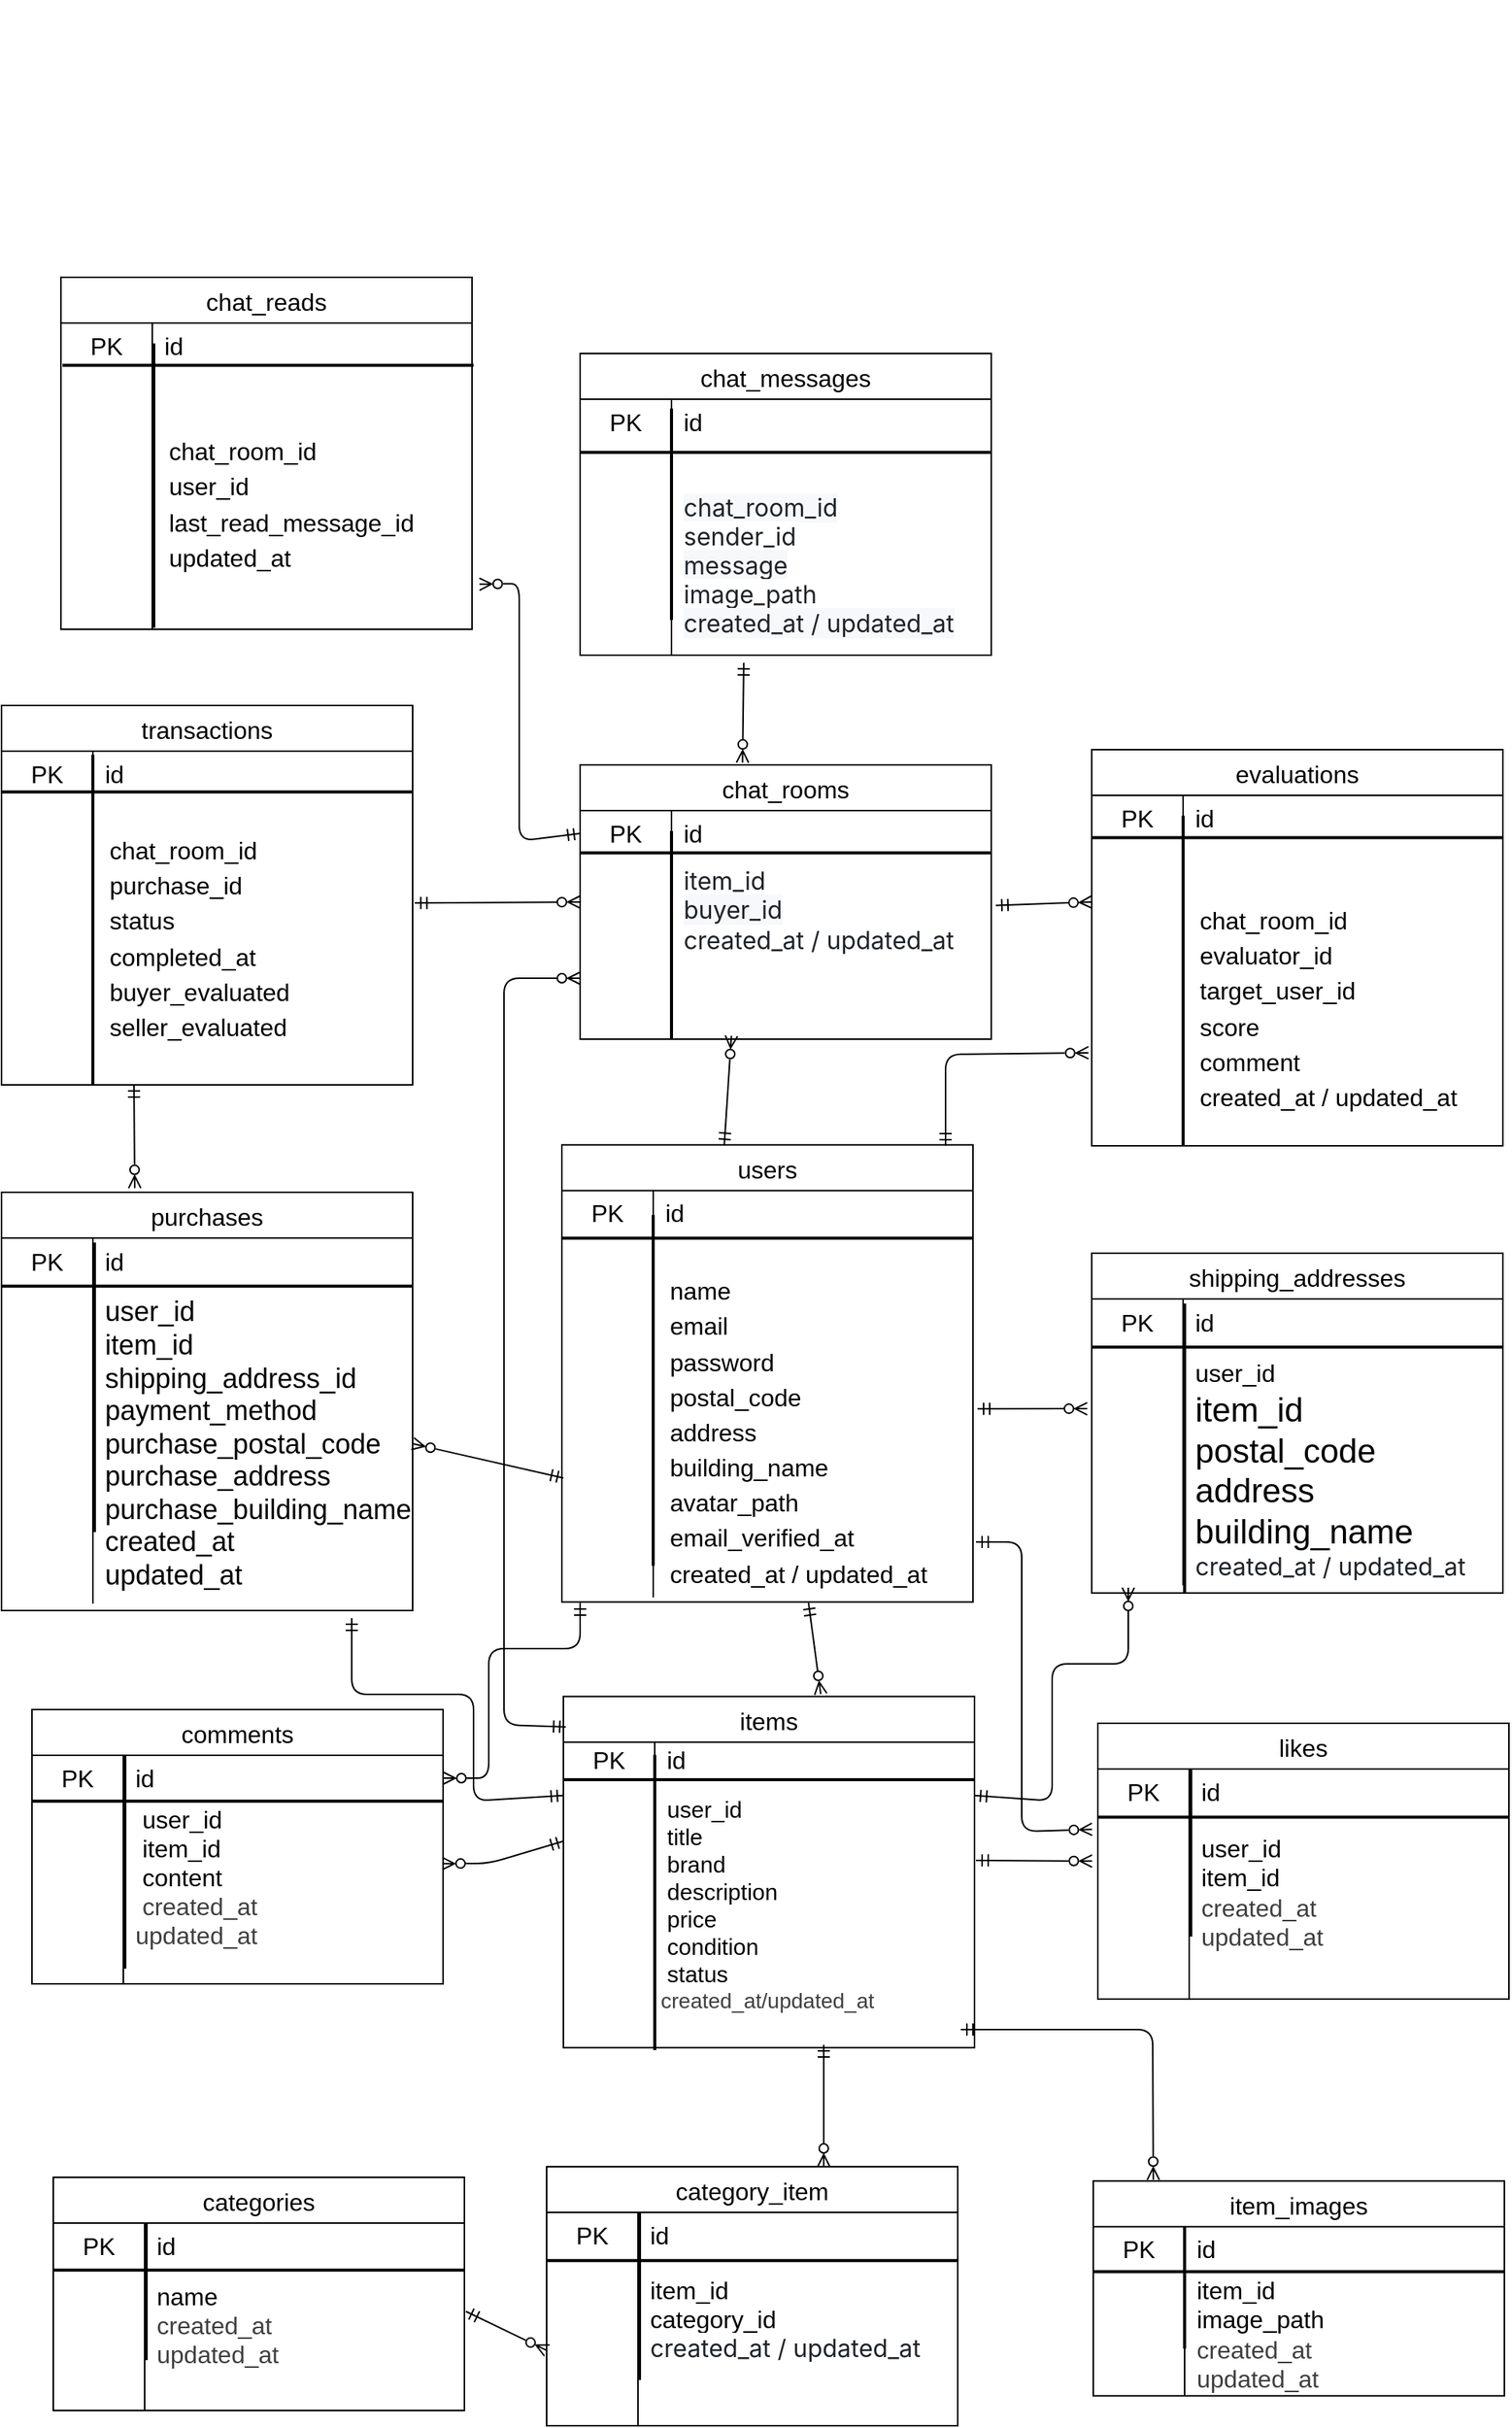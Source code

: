 <mxfile>
    <diagram id="I4lcu33BNiK8zOE1n91T" name="ページ1">
        <mxGraphModel dx="2227" dy="2633" grid="1" gridSize="10" guides="1" tooltips="1" connect="1" arrows="1" fold="1" page="1" pageScale="1" pageWidth="827" pageHeight="1169" background="none" math="0" shadow="0">
            <root>
                <mxCell id="0"/>
                <mxCell id="1" parent="0"/>
                <mxCell id="39" value="" style="group" parent="1" vertex="1" connectable="0">
                    <mxGeometry x="726" y="659" width="270" height="120" as="geometry"/>
                </mxCell>
                <mxCell id="40" value="" style="group" parent="39" vertex="1" connectable="0">
                    <mxGeometry width="270" height="120" as="geometry"/>
                </mxCell>
                <mxCell id="151" value="" style="group" parent="40" vertex="1" connectable="0">
                    <mxGeometry y="0.364" width="270" height="110" as="geometry"/>
                </mxCell>
                <mxCell id="41" value="item_images" style="shape=table;startSize=30;container=1;collapsible=0;childLayout=tableLayout;fixedRows=1;rowLines=0;fontStyle=0;strokeColor=default;fontSize=16;" parent="151" vertex="1">
                    <mxGeometry x="1" width="270" height="141" as="geometry"/>
                </mxCell>
                <mxCell id="42" value="" style="shape=tableRow;horizontal=0;startSize=0;swimlaneHead=0;swimlaneBody=0;top=0;left=0;bottom=0;right=0;collapsible=0;dropTarget=0;fillColor=none;points=[[0,0.5],[1,0.5]];portConstraint=eastwest;strokeColor=inherit;fontSize=16;" parent="41" vertex="1">
                    <mxGeometry y="30" width="270" height="30" as="geometry"/>
                </mxCell>
                <mxCell id="43" value="PK" style="shape=partialRectangle;html=1;whiteSpace=wrap;connectable=0;fillColor=none;top=0;left=0;bottom=0;right=0;overflow=hidden;pointerEvents=1;strokeColor=inherit;fontSize=16;" parent="42" vertex="1">
                    <mxGeometry width="60" height="30" as="geometry">
                        <mxRectangle width="60" height="30" as="alternateBounds"/>
                    </mxGeometry>
                </mxCell>
                <mxCell id="44" value="id" style="shape=partialRectangle;html=1;whiteSpace=wrap;connectable=0;fillColor=none;top=0;left=0;bottom=0;right=0;align=left;spacingLeft=6;overflow=hidden;strokeColor=inherit;fontSize=16;" parent="42" vertex="1">
                    <mxGeometry x="60" width="210" height="30" as="geometry">
                        <mxRectangle width="210" height="30" as="alternateBounds"/>
                    </mxGeometry>
                </mxCell>
                <mxCell id="48" value="" style="shape=tableRow;horizontal=0;startSize=0;swimlaneHead=0;swimlaneBody=0;top=0;left=0;bottom=0;right=0;collapsible=0;dropTarget=0;fillColor=none;points=[[0,0.5],[1,0.5]];portConstraint=eastwest;strokeColor=inherit;fontSize=16;" parent="41" vertex="1">
                    <mxGeometry y="60" width="270" height="81" as="geometry"/>
                </mxCell>
                <mxCell id="49" value="" style="shape=partialRectangle;html=1;whiteSpace=wrap;connectable=0;fillColor=none;top=0;left=0;bottom=0;right=0;overflow=hidden;strokeColor=inherit;fontSize=16;" parent="48" vertex="1">
                    <mxGeometry width="60" height="81" as="geometry">
                        <mxRectangle width="60" height="81" as="alternateBounds"/>
                    </mxGeometry>
                </mxCell>
                <mxCell id="50" value="item_id&amp;nbsp;&lt;div&gt;image_path&lt;/div&gt;&lt;div&gt;&lt;div style=&quot;color: rgb(63, 63, 63); scrollbar-color: rgb(226, 226, 226) rgb(251, 251, 251);&quot;&gt;&lt;div style=&quot;color: rgb(63, 63, 63); scrollbar-color: rgb(226, 226, 226) rgb(251, 251, 251);&quot;&gt;&lt;font style=&quot;color: rgb(63, 63, 63); scrollbar-color: rgb(226, 226, 226) rgb(251, 251, 251);&quot;&gt;created_at&lt;/font&gt;&lt;/div&gt;&lt;/div&gt;&lt;div style=&quot;color: rgb(63, 63, 63); scrollbar-color: rgb(226, 226, 226) rgb(251, 251, 251);&quot;&gt;&lt;span style=&quot;scrollbar-color: rgb(226, 226, 226) rgb(251, 251, 251); font-family: Arial; color: rgb(0, 0, 0);&quot; data-sheets-root=&quot;1&quot;&gt;&lt;font style=&quot;color: rgb(63, 63, 63); scrollbar-color: rgb(226, 226, 226) rgb(251, 251, 251);&quot;&gt;updated_at&lt;/font&gt;&lt;/span&gt;&lt;/div&gt;&lt;/div&gt;" style="shape=partialRectangle;html=1;whiteSpace=wrap;connectable=0;fillColor=none;top=0;left=0;bottom=0;right=0;align=left;spacingLeft=6;overflow=hidden;strokeColor=inherit;fontSize=16;" parent="48" vertex="1">
                    <mxGeometry x="60" width="210" height="81" as="geometry">
                        <mxRectangle width="210" height="81" as="alternateBounds"/>
                    </mxGeometry>
                </mxCell>
                <mxCell id="51" value="" style="line;strokeWidth=2;html=1;direction=south;" parent="151" vertex="1">
                    <mxGeometry x="54" y="30" width="14" height="80" as="geometry"/>
                </mxCell>
                <mxCell id="52" value="" style="line;strokeWidth=2;html=1;" parent="151" vertex="1">
                    <mxGeometry x="1" y="56.845" width="270" height="5.455" as="geometry"/>
                </mxCell>
                <mxCell id="53" value="" style="group" parent="1" vertex="1" connectable="0">
                    <mxGeometry x="44" y="651.0" width="270" height="120" as="geometry"/>
                </mxCell>
                <mxCell id="54" value="" style="group" parent="53" vertex="1" connectable="0">
                    <mxGeometry y="6" width="270" height="120" as="geometry"/>
                </mxCell>
                <mxCell id="161" value="" style="group" parent="54" vertex="1" connectable="0">
                    <mxGeometry width="270" height="120" as="geometry"/>
                </mxCell>
                <mxCell id="55" value="categories" style="shape=table;startSize=30;container=1;collapsible=0;childLayout=tableLayout;fixedRows=1;rowLines=0;fontStyle=0;strokeColor=default;fontSize=16;" parent="161" vertex="1">
                    <mxGeometry width="270" height="153" as="geometry"/>
                </mxCell>
                <mxCell id="56" value="" style="shape=tableRow;horizontal=0;startSize=0;swimlaneHead=0;swimlaneBody=0;top=0;left=0;bottom=0;right=0;collapsible=0;dropTarget=0;fillColor=none;points=[[0,0.5],[1,0.5]];portConstraint=eastwest;strokeColor=inherit;fontSize=16;" parent="55" vertex="1">
                    <mxGeometry y="30" width="270" height="30" as="geometry"/>
                </mxCell>
                <mxCell id="57" value="PK" style="shape=partialRectangle;html=1;whiteSpace=wrap;connectable=0;fillColor=none;top=0;left=0;bottom=0;right=0;overflow=hidden;pointerEvents=1;strokeColor=inherit;fontSize=16;" parent="56" vertex="1">
                    <mxGeometry width="60" height="30" as="geometry">
                        <mxRectangle width="60" height="30" as="alternateBounds"/>
                    </mxGeometry>
                </mxCell>
                <mxCell id="58" value="id" style="shape=partialRectangle;html=1;whiteSpace=wrap;connectable=0;fillColor=none;top=0;left=0;bottom=0;right=0;align=left;spacingLeft=6;overflow=hidden;strokeColor=inherit;fontSize=16;" parent="56" vertex="1">
                    <mxGeometry x="60" width="210" height="30" as="geometry">
                        <mxRectangle width="210" height="30" as="alternateBounds"/>
                    </mxGeometry>
                </mxCell>
                <mxCell id="59" value="" style="shape=tableRow;horizontal=0;startSize=0;swimlaneHead=0;swimlaneBody=0;top=0;left=0;bottom=0;right=0;collapsible=0;dropTarget=0;fillColor=none;points=[[0,0.5],[1,0.5]];portConstraint=eastwest;strokeColor=inherit;fontSize=16;" parent="55" vertex="1">
                    <mxGeometry y="60" width="270" height="73" as="geometry"/>
                </mxCell>
                <mxCell id="60" value="" style="shape=partialRectangle;html=1;whiteSpace=wrap;connectable=0;fillColor=none;top=0;left=0;bottom=0;right=0;overflow=hidden;strokeColor=inherit;fontSize=16;" parent="59" vertex="1">
                    <mxGeometry width="60" height="73" as="geometry">
                        <mxRectangle width="60" height="73" as="alternateBounds"/>
                    </mxGeometry>
                </mxCell>
                <mxCell id="61" value="name&lt;div&gt;&lt;div style=&quot;color: rgb(63, 63, 63); scrollbar-color: rgb(226, 226, 226) rgb(251, 251, 251);&quot;&gt;&lt;div style=&quot;color: rgb(63, 63, 63); scrollbar-color: rgb(226, 226, 226) rgb(251, 251, 251);&quot;&gt;&lt;font style=&quot;color: rgb(63, 63, 63); scrollbar-color: rgb(226, 226, 226) rgb(251, 251, 251);&quot;&gt;created_at&lt;/font&gt;&lt;/div&gt;&lt;/div&gt;&lt;div style=&quot;color: rgb(63, 63, 63); scrollbar-color: rgb(226, 226, 226) rgb(251, 251, 251);&quot;&gt;&lt;span style=&quot;scrollbar-color: rgb(226, 226, 226) rgb(251, 251, 251); font-family: Arial; color: rgb(0, 0, 0);&quot; data-sheets-root=&quot;1&quot;&gt;&lt;font style=&quot;color: rgb(63, 63, 63); scrollbar-color: rgb(226, 226, 226) rgb(251, 251, 251);&quot;&gt;updated_at&lt;/font&gt;&lt;/span&gt;&lt;/div&gt;&lt;/div&gt;" style="shape=partialRectangle;html=1;whiteSpace=wrap;connectable=0;fillColor=none;top=0;left=0;bottom=0;right=0;align=left;spacingLeft=6;overflow=hidden;strokeColor=inherit;fontSize=16;" parent="59" vertex="1">
                    <mxGeometry x="60" width="210" height="73" as="geometry">
                        <mxRectangle width="210" height="73" as="alternateBounds"/>
                    </mxGeometry>
                </mxCell>
                <mxCell id="62" value="" style="shape=tableRow;horizontal=0;startSize=0;swimlaneHead=0;swimlaneBody=0;top=0;left=0;bottom=0;right=0;collapsible=0;dropTarget=0;fillColor=none;points=[[0,0.5],[1,0.5]];portConstraint=eastwest;strokeColor=inherit;fontSize=16;" parent="55" vertex="1">
                    <mxGeometry y="133" width="270" height="20" as="geometry"/>
                </mxCell>
                <mxCell id="63" value="" style="shape=partialRectangle;html=1;whiteSpace=wrap;connectable=0;fillColor=none;top=0;left=0;bottom=0;right=0;overflow=hidden;strokeColor=inherit;fontSize=16;" parent="62" vertex="1">
                    <mxGeometry width="60" height="20" as="geometry">
                        <mxRectangle width="60" height="20" as="alternateBounds"/>
                    </mxGeometry>
                </mxCell>
                <mxCell id="64" value="" style="shape=partialRectangle;html=1;whiteSpace=wrap;connectable=0;fillColor=none;top=0;left=0;bottom=0;right=0;align=left;spacingLeft=6;overflow=hidden;strokeColor=inherit;fontSize=16;" parent="62" vertex="1">
                    <mxGeometry x="60" width="210" height="20" as="geometry">
                        <mxRectangle width="210" height="20" as="alternateBounds"/>
                    </mxGeometry>
                </mxCell>
                <mxCell id="65" value="" style="line;strokeWidth=2;html=1;direction=south;" parent="161" vertex="1">
                    <mxGeometry x="54" y="30" width="14" height="90" as="geometry"/>
                </mxCell>
                <mxCell id="66" value="" style="line;strokeWidth=2;html=1;" parent="161" vertex="1">
                    <mxGeometry y="58.208" width="270" height="5.455" as="geometry"/>
                </mxCell>
                <mxCell id="67" value="" style="group" parent="1" vertex="1" connectable="0">
                    <mxGeometry x="10" y="-6.5" width="270" height="250" as="geometry"/>
                </mxCell>
                <mxCell id="68" value="" style="group" parent="67" vertex="1" connectable="0">
                    <mxGeometry width="270" height="250" as="geometry"/>
                </mxCell>
                <mxCell id="162" value="" style="group" parent="68" vertex="1" connectable="0">
                    <mxGeometry width="270" height="250" as="geometry"/>
                </mxCell>
                <mxCell id="69" value="purchases" style="shape=table;startSize=30;container=1;collapsible=0;childLayout=tableLayout;fixedRows=1;rowLines=0;fontStyle=0;strokeColor=default;fontSize=16;" parent="162" vertex="1">
                    <mxGeometry y="17" width="270" height="274.5" as="geometry"/>
                </mxCell>
                <mxCell id="70" value="" style="shape=tableRow;horizontal=0;startSize=0;swimlaneHead=0;swimlaneBody=0;top=0;left=0;bottom=0;right=0;collapsible=0;dropTarget=0;fillColor=none;points=[[0,0.5],[1,0.5]];portConstraint=eastwest;strokeColor=inherit;fontSize=16;" parent="69" vertex="1">
                    <mxGeometry y="30" width="270" height="30" as="geometry"/>
                </mxCell>
                <mxCell id="71" value="PK" style="shape=partialRectangle;html=1;whiteSpace=wrap;connectable=0;fillColor=none;top=0;left=0;bottom=0;right=0;overflow=hidden;pointerEvents=1;strokeColor=inherit;fontSize=16;" parent="70" vertex="1">
                    <mxGeometry width="60" height="30" as="geometry">
                        <mxRectangle width="60" height="30" as="alternateBounds"/>
                    </mxGeometry>
                </mxCell>
                <mxCell id="72" value="id" style="shape=partialRectangle;html=1;whiteSpace=wrap;connectable=0;fillColor=none;top=0;left=0;bottom=0;right=0;align=left;spacingLeft=6;overflow=hidden;strokeColor=inherit;fontSize=16;" parent="70" vertex="1">
                    <mxGeometry x="60" width="210" height="30" as="geometry">
                        <mxRectangle width="210" height="30" as="alternateBounds"/>
                    </mxGeometry>
                </mxCell>
                <mxCell id="73" value="" style="shape=tableRow;horizontal=0;startSize=0;swimlaneHead=0;swimlaneBody=0;top=0;left=0;bottom=0;right=0;collapsible=0;dropTarget=0;fillColor=none;points=[[0,0.5],[1,0.5]];portConstraint=eastwest;strokeColor=inherit;fontSize=16;" parent="69" vertex="1">
                    <mxGeometry y="60" width="270" height="210" as="geometry"/>
                </mxCell>
                <mxCell id="74" value="" style="shape=partialRectangle;html=1;whiteSpace=wrap;connectable=0;fillColor=none;top=0;left=0;bottom=0;right=0;overflow=hidden;strokeColor=inherit;fontSize=16;" parent="73" vertex="1">
                    <mxGeometry width="60" height="210" as="geometry">
                        <mxRectangle width="60" height="210" as="alternateBounds"/>
                    </mxGeometry>
                </mxCell>
                <mxCell id="75" value="&lt;font style=&quot;font-size: 18px;&quot;&gt;user_id&lt;br&gt;&#x9;item_id&lt;/font&gt;&lt;div&gt;&lt;font style=&quot;font-size: 18px;&quot;&gt;&lt;span style=&quot;color: rgb(0, 0, 0); font-family: Arial;&quot; data-sheets-root=&quot;1&quot;&gt;shipping_address_id&lt;/span&gt;&lt;br&gt;&#x9;payment_method&lt;br&gt;&lt;/font&gt;&lt;div&gt;&lt;div&gt;&lt;font style=&quot;font-size: 18px;&quot;&gt;&lt;span style=&quot;color: rgb(0, 0, 0); font-family: Arial;&quot; data-sheets-root=&quot;1&quot;&gt;purchase_postal_code&lt;/span&gt;&lt;/font&gt;&lt;/div&gt;&lt;div&gt;&lt;font style=&quot;font-size: 18px;&quot;&gt;&lt;span style=&quot;color: rgb(0, 0, 0); font-family: Arial;&quot; data-sheets-root=&quot;1&quot;&gt;&lt;span style=&quot;color: rgb(0, 0, 0);&quot; data-sheets-root=&quot;1&quot;&gt;purchase_address&lt;/span&gt;&lt;/span&gt;&lt;/font&gt;&lt;/div&gt;&lt;div&gt;&lt;font style=&quot;font-size: 18px;&quot;&gt;&lt;span style=&quot;color: rgb(0, 0, 0); font-family: Arial;&quot; data-sheets-root=&quot;1&quot;&gt;&lt;span style=&quot;color: rgb(0, 0, 0);&quot; data-sheets-root=&quot;1&quot;&gt;&lt;span style=&quot;color: rgb(0, 0, 0);&quot; data-sheets-root=&quot;1&quot;&gt;purchase_building_name&lt;/span&gt;&lt;/span&gt;&lt;/span&gt;&lt;/font&gt;&lt;/div&gt;&lt;div&gt;&lt;font style=&quot;font-size: 18px;&quot;&gt;&#x9;created_at&lt;/font&gt;&lt;/div&gt;&lt;/div&gt;&lt;div&gt;&lt;span style=&quot;color: rgb(0, 0, 0); font-family: Arial;&quot; data-sheets-root=&quot;1&quot;&gt;&lt;font style=&quot;font-size: 18px;&quot;&gt;updated_at&lt;/font&gt;&lt;/span&gt;&lt;/div&gt;&lt;/div&gt;" style="shape=partialRectangle;html=1;whiteSpace=wrap;connectable=0;fillColor=none;top=0;left=0;bottom=0;right=0;align=left;spacingLeft=6;overflow=hidden;strokeColor=inherit;fontSize=16;" parent="73" vertex="1">
                    <mxGeometry x="60" width="210" height="210" as="geometry">
                        <mxRectangle width="210" height="210" as="alternateBounds"/>
                    </mxGeometry>
                </mxCell>
                <mxCell id="79" value="" style="line;strokeWidth=2;html=1;direction=south;" parent="162" vertex="1">
                    <mxGeometry x="54" y="50" width="14" height="190" as="geometry"/>
                </mxCell>
                <mxCell id="80" value="" style="line;strokeWidth=2;html=1;" parent="162" vertex="1">
                    <mxGeometry y="73.254" width="270" height="10.739" as="geometry"/>
                </mxCell>
                <mxCell id="81" value="" style="group;rotation=0;" parent="1" vertex="1" connectable="0">
                    <mxGeometry x="368" y="620" width="270" height="180" as="geometry"/>
                </mxCell>
                <mxCell id="82" value="" style="group;rotation=-720;" parent="81" vertex="1" connectable="0">
                    <mxGeometry width="270" height="180" as="geometry"/>
                </mxCell>
                <mxCell id="183" value="" style="group" parent="81" vertex="1" connectable="0">
                    <mxGeometry y="30" width="270" height="140" as="geometry"/>
                </mxCell>
                <mxCell id="184" value="" style="group" parent="183" vertex="1" connectable="0">
                    <mxGeometry width="270" height="140" as="geometry"/>
                </mxCell>
                <mxCell id="185" value="category_item" style="shape=table;startSize=30;container=1;collapsible=0;childLayout=tableLayout;fixedRows=1;rowLines=0;fontStyle=0;strokeColor=default;fontSize=16;" parent="184" vertex="1">
                    <mxGeometry width="270" height="170" as="geometry"/>
                </mxCell>
                <mxCell id="186" value="" style="shape=tableRow;horizontal=0;startSize=0;swimlaneHead=0;swimlaneBody=0;top=0;left=0;bottom=0;right=0;collapsible=0;dropTarget=0;fillColor=none;points=[[0,0.5],[1,0.5]];portConstraint=eastwest;strokeColor=inherit;fontSize=16;" parent="185" vertex="1">
                    <mxGeometry y="30" width="270" height="30" as="geometry"/>
                </mxCell>
                <mxCell id="187" value="PK" style="shape=partialRectangle;html=1;whiteSpace=wrap;connectable=0;fillColor=none;top=0;left=0;bottom=0;right=0;overflow=hidden;pointerEvents=1;strokeColor=inherit;fontSize=16;" parent="186" vertex="1">
                    <mxGeometry width="60" height="30" as="geometry">
                        <mxRectangle width="60" height="30" as="alternateBounds"/>
                    </mxGeometry>
                </mxCell>
                <mxCell id="188" value="id" style="shape=partialRectangle;html=1;whiteSpace=wrap;connectable=0;fillColor=none;top=0;left=0;bottom=0;right=0;align=left;spacingLeft=6;overflow=hidden;strokeColor=inherit;fontSize=16;" parent="186" vertex="1">
                    <mxGeometry x="60" width="210" height="30" as="geometry">
                        <mxRectangle width="210" height="30" as="alternateBounds"/>
                    </mxGeometry>
                </mxCell>
                <mxCell id="189" value="" style="shape=tableRow;horizontal=0;startSize=0;swimlaneHead=0;swimlaneBody=0;top=0;left=0;bottom=0;right=0;collapsible=0;dropTarget=0;fillColor=none;points=[[0,0.5],[1,0.5]];portConstraint=eastwest;strokeColor=inherit;fontSize=16;" parent="185" vertex="1">
                    <mxGeometry y="60" width="270" height="80" as="geometry"/>
                </mxCell>
                <mxCell id="190" value="" style="shape=partialRectangle;html=1;whiteSpace=wrap;connectable=0;fillColor=none;top=0;left=0;bottom=0;right=0;overflow=hidden;strokeColor=inherit;fontSize=16;" parent="189" vertex="1">
                    <mxGeometry width="60" height="80" as="geometry">
                        <mxRectangle width="60" height="80" as="alternateBounds"/>
                    </mxGeometry>
                </mxCell>
                <mxCell id="191" value="item_id&lt;div&gt;category_id&lt;/div&gt;&lt;div&gt;&lt;span style=&quot;color: rgb(31, 35, 40); font-family: -apple-system, BlinkMacSystemFont, &amp;quot;Segoe UI&amp;quot;, &amp;quot;Noto Sans&amp;quot;, Helvetica, Arial, sans-serif, &amp;quot;Apple Color Emoji&amp;quot;, &amp;quot;Segoe UI Emoji&amp;quot;; background-color: rgb(255, 255, 255);&quot;&gt;created_at / updated_at&lt;/span&gt;&lt;/div&gt;" style="shape=partialRectangle;html=1;whiteSpace=wrap;connectable=0;fillColor=none;top=0;left=0;bottom=0;right=0;align=left;spacingLeft=6;overflow=hidden;strokeColor=inherit;fontSize=16;" parent="189" vertex="1">
                    <mxGeometry x="60" width="210" height="80" as="geometry">
                        <mxRectangle width="210" height="80" as="alternateBounds"/>
                    </mxGeometry>
                </mxCell>
                <mxCell id="192" value="" style="shape=tableRow;horizontal=0;startSize=0;swimlaneHead=0;swimlaneBody=0;top=0;left=0;bottom=0;right=0;collapsible=0;dropTarget=0;fillColor=none;points=[[0,0.5],[1,0.5]];portConstraint=eastwest;strokeColor=inherit;fontSize=16;" parent="185" vertex="1">
                    <mxGeometry y="140" width="270" height="30" as="geometry"/>
                </mxCell>
                <mxCell id="193" value="" style="shape=partialRectangle;html=1;whiteSpace=wrap;connectable=0;fillColor=none;top=0;left=0;bottom=0;right=0;overflow=hidden;strokeColor=inherit;fontSize=16;" parent="192" vertex="1">
                    <mxGeometry width="60" height="30" as="geometry">
                        <mxRectangle width="60" height="30" as="alternateBounds"/>
                    </mxGeometry>
                </mxCell>
                <mxCell id="194" value="" style="shape=partialRectangle;html=1;whiteSpace=wrap;connectable=0;fillColor=none;top=0;left=0;bottom=0;right=0;align=left;spacingLeft=6;overflow=hidden;strokeColor=inherit;fontSize=16;" parent="192" vertex="1">
                    <mxGeometry x="60" width="210" height="30" as="geometry">
                        <mxRectangle width="210" height="30" as="alternateBounds"/>
                    </mxGeometry>
                </mxCell>
                <mxCell id="195" value="" style="line;strokeWidth=2;html=1;direction=south;" parent="184" vertex="1">
                    <mxGeometry x="54" y="30" width="14" height="110" as="geometry"/>
                </mxCell>
                <mxCell id="196" value="" style="line;strokeWidth=2;html=1;" parent="184" vertex="1">
                    <mxGeometry y="58.41" width="270" height="6.364" as="geometry"/>
                </mxCell>
                <mxCell id="109" value="" style="group" parent="1" vertex="1" connectable="0">
                    <mxGeometry x="730" y="359" width="270" height="170" as="geometry"/>
                </mxCell>
                <mxCell id="110" value="" style="group" parent="109" vertex="1" connectable="0">
                    <mxGeometry width="270" height="170" as="geometry"/>
                </mxCell>
                <mxCell id="111" value="likes" style="shape=table;startSize=30;container=1;collapsible=0;childLayout=tableLayout;fixedRows=1;rowLines=0;fontStyle=0;strokeColor=default;fontSize=16;" parent="110" vertex="1">
                    <mxGeometry width="270" height="181" as="geometry"/>
                </mxCell>
                <mxCell id="112" value="" style="shape=tableRow;horizontal=0;startSize=0;swimlaneHead=0;swimlaneBody=0;top=0;left=0;bottom=0;right=0;collapsible=0;dropTarget=0;fillColor=none;points=[[0,0.5],[1,0.5]];portConstraint=eastwest;strokeColor=inherit;fontSize=16;" parent="111" vertex="1">
                    <mxGeometry y="30" width="270" height="30" as="geometry"/>
                </mxCell>
                <mxCell id="113" value="PK" style="shape=partialRectangle;html=1;whiteSpace=wrap;connectable=0;fillColor=none;top=0;left=0;bottom=0;right=0;overflow=hidden;pointerEvents=1;strokeColor=inherit;fontSize=16;" parent="112" vertex="1">
                    <mxGeometry width="60" height="30" as="geometry">
                        <mxRectangle width="60" height="30" as="alternateBounds"/>
                    </mxGeometry>
                </mxCell>
                <mxCell id="114" value="id" style="shape=partialRectangle;html=1;whiteSpace=wrap;connectable=0;fillColor=none;top=0;left=0;bottom=0;right=0;align=left;spacingLeft=6;overflow=hidden;strokeColor=inherit;fontSize=16;" parent="112" vertex="1">
                    <mxGeometry x="60" width="210" height="30" as="geometry">
                        <mxRectangle width="210" height="30" as="alternateBounds"/>
                    </mxGeometry>
                </mxCell>
                <mxCell id="115" value="" style="shape=tableRow;horizontal=0;startSize=0;swimlaneHead=0;swimlaneBody=0;top=0;left=0;bottom=0;right=0;collapsible=0;dropTarget=0;fillColor=none;points=[[0,0.5],[1,0.5]];portConstraint=eastwest;strokeColor=inherit;fontSize=16;" parent="111" vertex="1">
                    <mxGeometry y="60" width="270" height="101" as="geometry"/>
                </mxCell>
                <mxCell id="116" value="" style="shape=partialRectangle;html=1;whiteSpace=wrap;connectable=0;fillColor=none;top=0;left=0;bottom=0;right=0;overflow=hidden;strokeColor=inherit;fontSize=16;" parent="115" vertex="1">
                    <mxGeometry width="60" height="101" as="geometry">
                        <mxRectangle width="60" height="101" as="alternateBounds"/>
                    </mxGeometry>
                </mxCell>
                <mxCell id="117" value="user_id&lt;br&gt;item_id&lt;div&gt;&lt;div style=&quot;color: rgb(63, 63, 63); scrollbar-color: rgb(226, 226, 226) rgb(251, 251, 251);&quot;&gt;&lt;div style=&quot;color: rgb(63, 63, 63); scrollbar-color: rgb(226, 226, 226) rgb(251, 251, 251);&quot;&gt;&lt;font style=&quot;color: rgb(63, 63, 63); scrollbar-color: rgb(226, 226, 226) rgb(251, 251, 251);&quot;&gt;created_at&lt;/font&gt;&lt;/div&gt;&lt;/div&gt;&lt;div style=&quot;color: rgb(63, 63, 63); scrollbar-color: rgb(226, 226, 226) rgb(251, 251, 251);&quot;&gt;&lt;span style=&quot;scrollbar-color: rgb(226, 226, 226) rgb(251, 251, 251); font-family: Arial; color: rgb(0, 0, 0);&quot; data-sheets-root=&quot;1&quot;&gt;&lt;font style=&quot;color: rgb(63, 63, 63); scrollbar-color: rgb(226, 226, 226) rgb(251, 251, 251);&quot;&gt;updated_at&lt;/font&gt;&lt;/span&gt;&lt;/div&gt;&lt;/div&gt;" style="shape=partialRectangle;html=1;whiteSpace=wrap;connectable=0;fillColor=none;top=0;left=0;bottom=0;right=0;align=left;spacingLeft=6;overflow=hidden;strokeColor=inherit;fontSize=16;" parent="115" vertex="1">
                    <mxGeometry x="60" width="210" height="101" as="geometry">
                        <mxRectangle width="210" height="101" as="alternateBounds"/>
                    </mxGeometry>
                </mxCell>
                <mxCell id="118" value="" style="shape=tableRow;horizontal=0;startSize=0;swimlaneHead=0;swimlaneBody=0;top=0;left=0;bottom=0;right=0;collapsible=0;dropTarget=0;fillColor=none;points=[[0,0.5],[1,0.5]];portConstraint=eastwest;strokeColor=inherit;fontSize=16;" parent="111" vertex="1">
                    <mxGeometry y="161" width="270" height="20" as="geometry"/>
                </mxCell>
                <mxCell id="119" value="" style="shape=partialRectangle;html=1;whiteSpace=wrap;connectable=0;fillColor=none;top=0;left=0;bottom=0;right=0;overflow=hidden;strokeColor=inherit;fontSize=16;" parent="118" vertex="1">
                    <mxGeometry width="60" height="20" as="geometry">
                        <mxRectangle width="60" height="20" as="alternateBounds"/>
                    </mxGeometry>
                </mxCell>
                <mxCell id="120" value="" style="shape=partialRectangle;html=1;whiteSpace=wrap;connectable=0;fillColor=none;top=0;left=0;bottom=0;right=0;align=left;spacingLeft=6;overflow=hidden;strokeColor=inherit;fontSize=16;" parent="118" vertex="1">
                    <mxGeometry x="60" width="210" height="20" as="geometry">
                        <mxRectangle width="210" height="20" as="alternateBounds"/>
                    </mxGeometry>
                </mxCell>
                <mxCell id="121" value="" style="line;strokeWidth=2;html=1;direction=south;" parent="110" vertex="1">
                    <mxGeometry x="54" y="30" width="14" height="110" as="geometry"/>
                </mxCell>
                <mxCell id="122" value="" style="line;strokeWidth=2;html=1;" parent="110" vertex="1">
                    <mxGeometry y="58.41" width="270" height="6.364" as="geometry"/>
                </mxCell>
                <mxCell id="123" value="" style="group" parent="1" vertex="1" connectable="0">
                    <mxGeometry x="30" y="350" width="270" height="177.18" as="geometry"/>
                </mxCell>
                <mxCell id="124" value="" style="group" parent="123" vertex="1" connectable="0">
                    <mxGeometry width="270" height="170" as="geometry"/>
                </mxCell>
                <mxCell id="164" value="" style="group" parent="124" vertex="1" connectable="0">
                    <mxGeometry width="270" height="170" as="geometry"/>
                </mxCell>
                <mxCell id="125" value="comments" style="shape=table;startSize=30;container=1;collapsible=0;childLayout=tableLayout;fixedRows=1;rowLines=0;fontStyle=0;strokeColor=default;fontSize=16;" parent="164" vertex="1">
                    <mxGeometry width="270" height="180" as="geometry"/>
                </mxCell>
                <mxCell id="126" value="" style="shape=tableRow;horizontal=0;startSize=0;swimlaneHead=0;swimlaneBody=0;top=0;left=0;bottom=0;right=0;collapsible=0;dropTarget=0;fillColor=none;points=[[0,0.5],[1,0.5]];portConstraint=eastwest;strokeColor=inherit;fontSize=16;" parent="125" vertex="1">
                    <mxGeometry y="30" width="270" height="30" as="geometry"/>
                </mxCell>
                <mxCell id="127" value="PK" style="shape=partialRectangle;html=1;whiteSpace=wrap;connectable=0;fillColor=none;top=0;left=0;bottom=0;right=0;overflow=hidden;pointerEvents=1;strokeColor=inherit;fontSize=16;" parent="126" vertex="1">
                    <mxGeometry width="60" height="30" as="geometry">
                        <mxRectangle width="60" height="30" as="alternateBounds"/>
                    </mxGeometry>
                </mxCell>
                <mxCell id="128" value="id" style="shape=partialRectangle;html=1;whiteSpace=wrap;connectable=0;fillColor=none;top=0;left=0;bottom=0;right=0;align=left;spacingLeft=6;overflow=hidden;strokeColor=inherit;fontSize=16;" parent="126" vertex="1">
                    <mxGeometry x="60" width="210" height="30" as="geometry">
                        <mxRectangle width="210" height="30" as="alternateBounds"/>
                    </mxGeometry>
                </mxCell>
                <mxCell id="129" value="" style="shape=tableRow;horizontal=0;startSize=0;swimlaneHead=0;swimlaneBody=0;top=0;left=0;bottom=0;right=0;collapsible=0;dropTarget=0;fillColor=none;points=[[0,0.5],[1,0.5]];portConstraint=eastwest;strokeColor=inherit;fontSize=16;" parent="125" vertex="1">
                    <mxGeometry y="60" width="270" height="100" as="geometry"/>
                </mxCell>
                <mxCell id="130" value="" style="shape=partialRectangle;html=1;whiteSpace=wrap;connectable=0;fillColor=none;top=0;left=0;bottom=0;right=0;overflow=hidden;strokeColor=inherit;fontSize=16;" parent="129" vertex="1">
                    <mxGeometry width="60" height="100" as="geometry">
                        <mxRectangle width="60" height="100" as="alternateBounds"/>
                    </mxGeometry>
                </mxCell>
                <mxCell id="131" value="&amp;nbsp;user_id&amp;nbsp;&lt;div&gt;&amp;nbsp;item_id&amp;nbsp;&lt;/div&gt;&lt;div&gt;&amp;nbsp;content&amp;nbsp;&lt;/div&gt;&lt;div&gt;&lt;font&gt;&amp;nbsp;&lt;span style=&quot;color: rgb(63, 63, 63); background-color: transparent;&quot;&gt;created_at&lt;/span&gt;&lt;/font&gt;&lt;/div&gt;&lt;div style=&quot;color: rgb(63, 63, 63); scrollbar-color: rgb(226, 226, 226) rgb(251, 251, 251);&quot;&gt;&lt;span style=&quot;scrollbar-color: rgb(226, 226, 226) rgb(251, 251, 251); font-family: Arial; color: rgb(0, 0, 0);&quot; data-sheets-root=&quot;1&quot;&gt;&lt;font style=&quot;color: rgb(63, 63, 63); scrollbar-color: rgb(226, 226, 226) rgb(251, 251, 251);&quot;&gt;updated_at&lt;/font&gt;&lt;/span&gt;&lt;/div&gt;" style="shape=partialRectangle;html=1;whiteSpace=wrap;connectable=0;fillColor=none;top=0;left=0;bottom=0;right=0;align=left;spacingLeft=6;overflow=hidden;strokeColor=inherit;fontSize=16;" parent="129" vertex="1">
                    <mxGeometry x="60" width="210" height="100" as="geometry">
                        <mxRectangle width="210" height="100" as="alternateBounds"/>
                    </mxGeometry>
                </mxCell>
                <mxCell id="132" value="" style="shape=tableRow;horizontal=0;startSize=0;swimlaneHead=0;swimlaneBody=0;top=0;left=0;bottom=0;right=0;collapsible=0;dropTarget=0;fillColor=none;points=[[0,0.5],[1,0.5]];portConstraint=eastwest;strokeColor=inherit;fontSize=16;" parent="125" vertex="1">
                    <mxGeometry y="160" width="270" height="20" as="geometry"/>
                </mxCell>
                <mxCell id="133" value="" style="shape=partialRectangle;html=1;whiteSpace=wrap;connectable=0;fillColor=none;top=0;left=0;bottom=0;right=0;overflow=hidden;strokeColor=inherit;fontSize=16;" parent="132" vertex="1">
                    <mxGeometry width="60" height="20" as="geometry">
                        <mxRectangle width="60" height="20" as="alternateBounds"/>
                    </mxGeometry>
                </mxCell>
                <mxCell id="134" value="" style="shape=partialRectangle;html=1;whiteSpace=wrap;connectable=0;fillColor=none;top=0;left=0;bottom=0;right=0;align=left;spacingLeft=6;overflow=hidden;strokeColor=inherit;fontSize=16;" parent="132" vertex="1">
                    <mxGeometry x="60" width="210" height="20" as="geometry">
                        <mxRectangle width="210" height="20" as="alternateBounds"/>
                    </mxGeometry>
                </mxCell>
                <mxCell id="135" value="" style="line;strokeWidth=2;html=1;direction=south;" parent="164" vertex="1">
                    <mxGeometry x="54" y="30.11" width="14" height="139.89" as="geometry"/>
                </mxCell>
                <mxCell id="136" value="" style="line;strokeWidth=2;html=1;" parent="164" vertex="1">
                    <mxGeometry y="57.966" width="270" height="4.393" as="geometry"/>
                </mxCell>
                <mxCell id="3" value="" style="group" parent="1" vertex="1" connectable="0">
                    <mxGeometry x="378" y="-20.63" width="278" height="300" as="geometry"/>
                </mxCell>
                <mxCell id="166" value="" style="group" parent="3" vertex="1" connectable="0">
                    <mxGeometry width="270" height="300" as="geometry"/>
                </mxCell>
                <mxCell id="14" value="" style="line;strokeWidth=2;html=1;direction=south;" parent="166" vertex="1">
                    <mxGeometry x="53" y="46.04" width="14" height="230.198" as="geometry"/>
                </mxCell>
                <mxCell id="15" value="" style="line;strokeWidth=2;html=1;" parent="166" vertex="1">
                    <mxGeometry y="55.026" width="270" height="12.556" as="geometry"/>
                </mxCell>
                <mxCell id="4" value="users" style="shape=table;startSize=30;container=1;collapsible=0;childLayout=tableLayout;fixedRows=1;rowLines=0;fontStyle=0;strokeColor=default;fontSize=16;" parent="166" vertex="1">
                    <mxGeometry y="3.553e-15" width="270" height="300" as="geometry"/>
                </mxCell>
                <mxCell id="5" value="" style="shape=tableRow;horizontal=0;startSize=0;swimlaneHead=0;swimlaneBody=0;top=0;left=0;bottom=0;right=0;collapsible=0;dropTarget=0;fillColor=none;points=[[0,0.5],[1,0.5]];portConstraint=eastwest;strokeColor=inherit;fontSize=16;" parent="4" vertex="1">
                    <mxGeometry y="30" width="270" height="30" as="geometry"/>
                </mxCell>
                <mxCell id="6" value="PK" style="shape=partialRectangle;html=1;whiteSpace=wrap;connectable=0;fillColor=none;top=0;left=0;bottom=0;right=0;overflow=hidden;pointerEvents=1;strokeColor=inherit;fontSize=16;" parent="5" vertex="1">
                    <mxGeometry width="60" height="30" as="geometry">
                        <mxRectangle width="60" height="30" as="alternateBounds"/>
                    </mxGeometry>
                </mxCell>
                <mxCell id="7" value="id" style="shape=partialRectangle;html=1;whiteSpace=wrap;connectable=0;fillColor=none;top=0;left=0;bottom=0;right=0;align=left;spacingLeft=6;overflow=hidden;strokeColor=inherit;fontSize=16;" parent="5" vertex="1">
                    <mxGeometry x="60" width="210" height="30" as="geometry">
                        <mxRectangle width="210" height="30" as="alternateBounds"/>
                    </mxGeometry>
                </mxCell>
                <mxCell id="8" value="" style="shape=tableRow;horizontal=0;startSize=0;swimlaneHead=0;swimlaneBody=0;top=0;left=0;bottom=0;right=0;collapsible=0;dropTarget=0;fillColor=none;points=[[0,0.5],[1,0.5]];portConstraint=eastwest;strokeColor=inherit;fontSize=16;" parent="4" vertex="1">
                    <mxGeometry y="60" width="270" height="20" as="geometry"/>
                </mxCell>
                <mxCell id="9" value="" style="shape=partialRectangle;html=1;whiteSpace=wrap;connectable=0;fillColor=none;top=0;left=0;bottom=0;right=0;overflow=hidden;strokeColor=inherit;fontSize=16;" parent="8" vertex="1">
                    <mxGeometry width="60" height="20" as="geometry">
                        <mxRectangle width="60" height="20" as="alternateBounds"/>
                    </mxGeometry>
                </mxCell>
                <mxCell id="10" value="" style="shape=partialRectangle;html=1;whiteSpace=wrap;connectable=0;fillColor=none;top=0;left=0;bottom=0;right=0;align=left;spacingLeft=6;overflow=hidden;strokeColor=inherit;fontSize=16;" parent="8" vertex="1">
                    <mxGeometry x="60" width="210" height="20" as="geometry">
                        <mxRectangle width="210" height="20" as="alternateBounds"/>
                    </mxGeometry>
                </mxCell>
                <mxCell id="11" value="" style="shape=tableRow;horizontal=0;startSize=0;swimlaneHead=0;swimlaneBody=0;top=0;left=0;bottom=0;right=0;collapsible=0;dropTarget=0;fillColor=none;points=[[0,0.5],[1,0.5]];portConstraint=eastwest;strokeColor=inherit;fontSize=16;" parent="4" vertex="1">
                    <mxGeometry y="80" width="270" height="217" as="geometry"/>
                </mxCell>
                <mxCell id="12" value="" style="shape=partialRectangle;html=1;whiteSpace=wrap;connectable=0;fillColor=none;top=0;left=0;bottom=0;right=0;overflow=hidden;strokeColor=inherit;fontSize=16;" parent="11" vertex="1">
                    <mxGeometry width="60" height="217" as="geometry">
                        <mxRectangle width="60" height="217" as="alternateBounds"/>
                    </mxGeometry>
                </mxCell>
                <mxCell id="13" value="&lt;table class=&quot;simple-table&quot; id=&quot;299a6df1-6ce9-807b-9601-ef4b189b4ec3&quot;&gt;&lt;tbody&gt;&lt;tr id=&quot;299a6df1-6ce9-8011-939d-e32c95d60cdd&quot;&gt;&lt;td class=&quot;&quot; id=&quot;@KUg&quot;&gt;name&lt;/td&gt;&lt;/tr&gt;&lt;tr id=&quot;299a6df1-6ce9-80ab-b7b6-eacdbc54d97e&quot;&gt;&lt;td class=&quot;&quot; id=&quot;@KUg&quot;&gt;email&lt;/td&gt;&lt;/tr&gt;&lt;tr id=&quot;299a6df1-6ce9-80eb-95a1-fbf9b607399d&quot;&gt;&lt;td class=&quot;&quot; id=&quot;@KUg&quot;&gt;password&lt;/td&gt;&lt;/tr&gt;&lt;tr id=&quot;299a6df1-6ce9-80b5-a5e5-e45226cb5341&quot;&gt;&lt;td class=&quot;&quot; id=&quot;@KUg&quot;&gt;postal_code&lt;/td&gt;&lt;/tr&gt;&lt;tr id=&quot;299a6df1-6ce9-80b6-8ab9-fa732125a945&quot;&gt;&lt;td class=&quot;&quot; id=&quot;@KUg&quot;&gt;address&lt;/td&gt;&lt;/tr&gt;&lt;tr id=&quot;299a6df1-6ce9-80ae-911b-f1201fb5da80&quot;&gt;&lt;td class=&quot;&quot; id=&quot;@KUg&quot;&gt;building_name&lt;/td&gt;&lt;/tr&gt;&lt;tr id=&quot;299a6df1-6ce9-807c-83ba-e63b952ac63c&quot;&gt;&lt;td class=&quot;&quot; id=&quot;@KUg&quot;&gt;avatar_path&lt;/td&gt;&lt;/tr&gt;&lt;tr id=&quot;299a6df1-6ce9-8003-9a9c-c77bd4319067&quot;&gt;&lt;td class=&quot;&quot; id=&quot;@KUg&quot;&gt;email_verified_at&lt;/td&gt;&lt;/tr&gt;&lt;tr id=&quot;299a6df1-6ce9-80f2-b163-d0f4f335e13e&quot;&gt;&lt;td class=&quot;&quot; id=&quot;@KUg&quot;&gt;created_at / updated_at&lt;/td&gt;&lt;/tr&gt;&lt;/tbody&gt;&lt;/table&gt;" style="shape=partialRectangle;html=1;whiteSpace=wrap;connectable=0;fillColor=none;top=0;left=0;bottom=0;right=0;align=left;spacingLeft=6;overflow=hidden;strokeColor=inherit;fontSize=16;" parent="11" vertex="1">
                    <mxGeometry x="60" width="210" height="217" as="geometry">
                        <mxRectangle width="210" height="217" as="alternateBounds"/>
                    </mxGeometry>
                </mxCell>
                <mxCell id="153" value="" style="group" parent="1" vertex="1" connectable="0">
                    <mxGeometry x="368" y="345" width="281" height="240" as="geometry"/>
                </mxCell>
                <mxCell id="95" value="" style="group" parent="153" vertex="1" connectable="0">
                    <mxGeometry width="281" height="240" as="geometry"/>
                </mxCell>
                <mxCell id="96" value="" style="group" parent="95" vertex="1" connectable="0">
                    <mxGeometry width="281" height="240.0" as="geometry"/>
                </mxCell>
                <mxCell id="152" value="" style="group" parent="96" vertex="1" connectable="0">
                    <mxGeometry x="10" y="-1.451" width="271" height="241.451" as="geometry"/>
                </mxCell>
                <mxCell id="97" value="items" style="shape=table;startSize=30;container=1;collapsible=0;childLayout=tableLayout;fixedRows=1;rowLines=0;fontStyle=0;strokeColor=default;fontSize=16;" parent="152" vertex="1">
                    <mxGeometry x="1" y="-2.182" width="270" height="230.542" as="geometry"/>
                </mxCell>
                <mxCell id="98" value="" style="shape=tableRow;horizontal=0;startSize=0;swimlaneHead=0;swimlaneBody=0;top=0;left=0;bottom=0;right=0;collapsible=0;dropTarget=0;fillColor=none;points=[[0,0.5],[1,0.5]];portConstraint=eastwest;strokeColor=inherit;fontSize=16;" parent="97" vertex="1">
                    <mxGeometry y="30" width="270" height="20" as="geometry"/>
                </mxCell>
                <mxCell id="99" value="PK" style="shape=partialRectangle;html=1;whiteSpace=wrap;connectable=0;fillColor=none;top=0;left=0;bottom=0;right=0;overflow=hidden;pointerEvents=1;strokeColor=inherit;fontSize=16;" parent="98" vertex="1">
                    <mxGeometry width="60" height="20" as="geometry">
                        <mxRectangle width="60" height="20" as="alternateBounds"/>
                    </mxGeometry>
                </mxCell>
                <mxCell id="100" value="id" style="shape=partialRectangle;html=1;whiteSpace=wrap;connectable=0;fillColor=none;top=0;left=0;bottom=0;right=0;align=left;spacingLeft=6;overflow=hidden;strokeColor=inherit;fontSize=16;" parent="98" vertex="1">
                    <mxGeometry x="60" width="210" height="20" as="geometry">
                        <mxRectangle width="210" height="20" as="alternateBounds"/>
                    </mxGeometry>
                </mxCell>
                <mxCell id="101" value="" style="shape=tableRow;horizontal=0;startSize=0;swimlaneHead=0;swimlaneBody=0;top=0;left=0;bottom=0;right=0;collapsible=0;dropTarget=0;fillColor=none;points=[[0,0.5],[1,0.5]];portConstraint=eastwest;strokeColor=inherit;fontSize=16;" parent="97" vertex="1">
                    <mxGeometry y="50" width="270" height="30" as="geometry"/>
                </mxCell>
                <mxCell id="102" value="" style="shape=partialRectangle;html=1;whiteSpace=wrap;connectable=0;fillColor=none;top=0;left=0;bottom=0;right=0;overflow=hidden;strokeColor=inherit;fontSize=16;" parent="101" vertex="1">
                    <mxGeometry width="60" height="30" as="geometry">
                        <mxRectangle width="60" height="30" as="alternateBounds"/>
                    </mxGeometry>
                </mxCell>
                <mxCell id="103" value="" style="shape=partialRectangle;html=1;whiteSpace=wrap;connectable=0;fillColor=none;top=0;left=0;bottom=0;right=0;align=left;spacingLeft=6;overflow=hidden;strokeColor=inherit;fontSize=16;" parent="101" vertex="1">
                    <mxGeometry x="60" width="210" height="30" as="geometry">
                        <mxRectangle width="210" height="30" as="alternateBounds"/>
                    </mxGeometry>
                </mxCell>
                <mxCell id="104" value="" style="shape=tableRow;horizontal=0;startSize=0;swimlaneHead=0;swimlaneBody=0;top=0;left=0;bottom=0;right=0;collapsible=0;dropTarget=0;fillColor=none;points=[[0,0.5],[1,0.5]];portConstraint=eastwest;strokeColor=inherit;fontSize=16;" parent="97" vertex="1">
                    <mxGeometry y="80" width="270" height="30" as="geometry"/>
                </mxCell>
                <mxCell id="105" value="" style="shape=partialRectangle;html=1;whiteSpace=wrap;connectable=0;fillColor=none;top=0;left=0;bottom=0;right=0;overflow=hidden;strokeColor=inherit;fontSize=16;" parent="104" vertex="1">
                    <mxGeometry width="60" height="30" as="geometry">
                        <mxRectangle width="60" height="30" as="alternateBounds"/>
                    </mxGeometry>
                </mxCell>
                <mxCell id="106" value="" style="shape=partialRectangle;html=1;whiteSpace=wrap;connectable=0;fillColor=none;top=0;left=0;bottom=0;right=0;align=left;spacingLeft=6;overflow=hidden;strokeColor=inherit;fontSize=16;" parent="104" vertex="1">
                    <mxGeometry x="60" width="210" height="30" as="geometry">
                        <mxRectangle width="210" height="30" as="alternateBounds"/>
                    </mxGeometry>
                </mxCell>
                <mxCell id="107" value="" style="line;strokeWidth=2;html=1;direction=south;" parent="152" vertex="1">
                    <mxGeometry x="54" y="36.22" width="14" height="193.78" as="geometry"/>
                </mxCell>
                <mxCell id="108" value="" style="line;strokeWidth=2;html=1;" parent="152" vertex="1">
                    <mxGeometry x="1" y="46.451" width="270" height="12.073" as="geometry"/>
                </mxCell>
                <mxCell id="149" value="&lt;font style=&quot;font-size: 15px;&quot;&gt;&amp;nbsp;user_id&amp;nbsp;&lt;/font&gt;&lt;div&gt;&lt;span style=&quot;font-size: 15px; background-color: transparent;&quot;&gt;&amp;nbsp;title&amp;nbsp;&lt;/span&gt;&lt;/div&gt;&lt;div&gt;&lt;div&gt;&lt;font style=&quot;font-size: 15px;&quot;&gt;&amp;nbsp;brand&amp;nbsp;&lt;/font&gt;&lt;div&gt;&lt;font style=&quot;font-size: 15px;&quot;&gt;&amp;nbsp;description&amp;nbsp;&lt;/font&gt;&lt;div&gt;&lt;font style=&quot;font-size: 15px;&quot;&gt;&amp;nbsp;price&amp;nbsp;&lt;/font&gt;&lt;div&gt;&lt;font style=&quot;font-size: 15px;&quot;&gt;&amp;nbsp;condition&amp;nbsp;&lt;/font&gt;&lt;div&gt;&lt;font style=&quot;font-size: 15px;&quot;&gt;&amp;nbsp;status&lt;/font&gt;&lt;/div&gt;&lt;/div&gt;&lt;/div&gt;&lt;/div&gt;&lt;/div&gt;&lt;/div&gt;&lt;div&gt;&lt;font style=&quot;font-size: 14px;&quot;&gt;&lt;div style=&quot;color: rgb(63, 63, 63); scrollbar-color: rgb(226, 226, 226) rgb(251, 251, 251); text-wrap-mode: wrap;&quot;&gt;&lt;div style=&quot;color: rgb(63, 63, 63); scrollbar-color: rgb(226, 226, 226) rgb(251, 251, 251);&quot;&gt;&lt;font style=&quot;color: rgb(63, 63, 63); scrollbar-color: rgb(226, 226, 226) rgb(251, 251, 251);&quot;&gt;created_at/u&lt;/font&gt;&lt;span style=&quot;font-family: Arial; background-color: transparent;&quot;&gt;pdated_at&lt;/span&gt;&lt;/div&gt;&lt;/div&gt;&lt;/font&gt;&lt;/div&gt;" style="text;html=1;align=left;verticalAlign=middle;resizable=0;points=[];autosize=1;strokeColor=none;fillColor=none;" parent="153" vertex="1">
                    <mxGeometry x="73" y="53.333" width="160" height="160" as="geometry"/>
                </mxCell>
                <mxCell id="174" style="html=1;startArrow=ERmandOne;startFill=0;endArrow=ERzeroToMany;endFill=0;entryX=0.626;entryY=-0.007;entryDx=0;entryDy=0;entryPerimeter=0;" parent="1" target="97" edge="1">
                    <mxGeometry relative="1" as="geometry">
                        <mxPoint x="575" y="304" as="targetPoint"/>
                        <mxPoint x="540" y="280" as="sourcePoint"/>
                    </mxGeometry>
                </mxCell>
                <mxCell id="175" style="html=1;startArrow=ERmandOne;startFill=0;endArrow=ERzeroToMany;endFill=0;entryX=-0.014;entryY=0.095;entryDx=0;entryDy=0;entryPerimeter=0;" parent="1" target="115" edge="1">
                    <mxGeometry relative="1" as="geometry">
                        <mxPoint x="641" y="293" as="targetPoint"/>
                        <mxPoint x="650" y="240" as="sourcePoint"/>
                        <Array as="points">
                            <mxPoint x="680" y="240"/>
                            <mxPoint x="680" y="430"/>
                        </Array>
                    </mxGeometry>
                </mxCell>
                <mxCell id="176" style="html=1;startArrow=ERmandOne;startFill=0;endArrow=ERzeroToMany;endFill=0;entryX=1;entryY=0.5;entryDx=0;entryDy=0;" parent="1" target="126" edge="1">
                    <mxGeometry relative="1" as="geometry">
                        <mxPoint x="485" y="329" as="targetPoint"/>
                        <mxPoint x="390" y="280" as="sourcePoint"/>
                        <Array as="points">
                            <mxPoint x="390" y="310"/>
                            <mxPoint x="330" y="310"/>
                            <mxPoint x="330" y="395"/>
                        </Array>
                    </mxGeometry>
                </mxCell>
                <mxCell id="177" style="html=1;startArrow=ERmandOne;startFill=0;endArrow=ERzeroToMany;endFill=0;entryX=1;entryY=0.5;entryDx=0;entryDy=0;" parent="1" target="73" edge="1">
                    <mxGeometry relative="1" as="geometry">
                        <mxPoint x="292" y="210" as="targetPoint"/>
                        <mxPoint x="379" y="198" as="sourcePoint"/>
                    </mxGeometry>
                </mxCell>
                <mxCell id="178" style="html=1;startArrow=ERmandOne;startFill=0;endArrow=ERzeroToMany;endFill=0;" parent="1" edge="1">
                    <mxGeometry relative="1" as="geometry">
                        <mxPoint x="550" y="650" as="targetPoint"/>
                        <mxPoint x="550" y="570" as="sourcePoint"/>
                    </mxGeometry>
                </mxCell>
                <mxCell id="179" style="html=1;startArrow=ERmandOne;startFill=0;endArrow=ERzeroToMany;endFill=0;entryX=0.146;entryY=-0.005;entryDx=0;entryDy=0;entryPerimeter=0;" parent="1" target="41" edge="1">
                    <mxGeometry relative="1" as="geometry">
                        <mxPoint x="762.94" y="655.624" as="targetPoint"/>
                        <mxPoint x="640" y="560" as="sourcePoint"/>
                        <Array as="points">
                            <mxPoint x="700" y="560"/>
                            <mxPoint x="766" y="560"/>
                        </Array>
                    </mxGeometry>
                </mxCell>
                <mxCell id="180" style="html=1;startArrow=ERmandOne;startFill=0;endArrow=ERzeroToMany;endFill=0;entryX=-0.014;entryY=0.301;entryDx=0;entryDy=0;entryPerimeter=0;" parent="1" edge="1" target="115">
                    <mxGeometry relative="1" as="geometry">
                        <mxPoint x="728" y="449" as="targetPoint"/>
                        <mxPoint x="650" y="449" as="sourcePoint"/>
                    </mxGeometry>
                </mxCell>
                <mxCell id="181" style="html=1;exitX=0;exitY=0.5;exitDx=0;exitDy=0;startArrow=ERmandOne;startFill=0;endArrow=ERzeroToMany;endFill=0;entryX=0.998;entryY=0.411;entryDx=0;entryDy=0;entryPerimeter=0;" parent="1" source="104" target="129" edge="1">
                    <mxGeometry relative="1" as="geometry">
                        <mxPoint x="387" y="416" as="targetPoint"/>
                        <mxPoint x="339" y="417" as="sourcePoint"/>
                        <Array as="points">
                            <mxPoint x="330" y="451"/>
                        </Array>
                    </mxGeometry>
                </mxCell>
                <mxCell id="182" style="html=1;startArrow=ERmandOne;startFill=0;endArrow=ERmandOne;endFill=0;exitX=0;exitY=0.5;exitDx=0;exitDy=0;" parent="1" edge="1" source="101">
                    <mxGeometry relative="1" as="geometry">
                        <mxPoint x="240" y="290" as="targetPoint"/>
                        <mxPoint x="370" y="380" as="sourcePoint"/>
                        <Array as="points">
                            <mxPoint x="320" y="410"/>
                            <mxPoint x="320" y="340"/>
                            <mxPoint x="240" y="340"/>
                        </Array>
                    </mxGeometry>
                </mxCell>
                <mxCell id="199" value="" style="group" parent="1" vertex="1" connectable="0">
                    <mxGeometry x="726" y="33.5" width="270" height="250" as="geometry"/>
                </mxCell>
                <mxCell id="200" value="" style="group" parent="199" vertex="1" connectable="0">
                    <mxGeometry width="270" height="250" as="geometry"/>
                </mxCell>
                <mxCell id="201" value="" style="group" parent="200" vertex="1" connectable="0">
                    <mxGeometry width="270" height="250" as="geometry"/>
                </mxCell>
                <mxCell id="202" value="shipping_addresses" style="shape=table;startSize=30;container=1;collapsible=0;childLayout=tableLayout;fixedRows=1;rowLines=0;fontStyle=0;strokeColor=default;fontSize=16;" parent="201" vertex="1">
                    <mxGeometry y="17" width="270" height="223" as="geometry"/>
                </mxCell>
                <mxCell id="203" value="" style="shape=tableRow;horizontal=0;startSize=0;swimlaneHead=0;swimlaneBody=0;top=0;left=0;bottom=0;right=0;collapsible=0;dropTarget=0;fillColor=none;points=[[0,0.5],[1,0.5]];portConstraint=eastwest;strokeColor=inherit;fontSize=16;" parent="202" vertex="1">
                    <mxGeometry y="30" width="270" height="30" as="geometry"/>
                </mxCell>
                <mxCell id="204" value="PK" style="shape=partialRectangle;html=1;whiteSpace=wrap;connectable=0;fillColor=none;top=0;left=0;bottom=0;right=0;overflow=hidden;pointerEvents=1;strokeColor=inherit;fontSize=16;" parent="203" vertex="1">
                    <mxGeometry width="60" height="30" as="geometry">
                        <mxRectangle width="60" height="30" as="alternateBounds"/>
                    </mxGeometry>
                </mxCell>
                <mxCell id="205" value="id" style="shape=partialRectangle;html=1;whiteSpace=wrap;connectable=0;fillColor=none;top=0;left=0;bottom=0;right=0;align=left;spacingLeft=6;overflow=hidden;strokeColor=inherit;fontSize=16;" parent="203" vertex="1">
                    <mxGeometry x="60" width="210" height="30" as="geometry">
                        <mxRectangle width="210" height="30" as="alternateBounds"/>
                    </mxGeometry>
                </mxCell>
                <mxCell id="206" value="" style="shape=tableRow;horizontal=0;startSize=0;swimlaneHead=0;swimlaneBody=0;top=0;left=0;bottom=0;right=0;collapsible=0;dropTarget=0;fillColor=none;points=[[0,0.5],[1,0.5]];portConstraint=eastwest;strokeColor=inherit;fontSize=16;" parent="202" vertex="1">
                    <mxGeometry y="60" width="270" height="158" as="geometry"/>
                </mxCell>
                <mxCell id="207" value="" style="shape=partialRectangle;html=1;whiteSpace=wrap;connectable=0;fillColor=none;top=0;left=0;bottom=0;right=0;overflow=hidden;strokeColor=inherit;fontSize=16;" parent="206" vertex="1">
                    <mxGeometry width="60" height="158" as="geometry">
                        <mxRectangle width="60" height="158" as="alternateBounds"/>
                    </mxGeometry>
                </mxCell>
                <mxCell id="208" value="&lt;div&gt;&lt;font style=&quot;font-size: 22px;&quot;&gt;&lt;span style=&quot;color: rgb(0, 0, 0); background-color: transparent; font-size: 16px;&quot;&gt;user_id&lt;/span&gt;&lt;/font&gt;&lt;/div&gt;&lt;div&gt;&lt;font style=&quot;font-size: 22px;&quot;&gt;item_id&lt;/font&gt;&lt;/div&gt;&lt;div&gt;&lt;font style=&quot;font-size: 22px;&quot;&gt;postal_code&lt;/font&gt;&lt;/div&gt;&lt;div&gt;&lt;font style=&quot;font-size: 22px;&quot;&gt;address&lt;/font&gt;&lt;/div&gt;&lt;div&gt;&lt;font style=&quot;font-size: 22px;&quot;&gt;building_name&lt;/font&gt;&lt;/div&gt;&lt;div&gt;&lt;span style=&quot;color: rgb(31, 35, 40); font-family: -apple-system, BlinkMacSystemFont, &amp;quot;Segoe UI&amp;quot;, &amp;quot;Noto Sans&amp;quot;, Helvetica, Arial, sans-serif, &amp;quot;Apple Color Emoji&amp;quot;, &amp;quot;Segoe UI Emoji&amp;quot;; background-color: rgb(255, 255, 255);&quot;&gt;created_at / updated_at&lt;/span&gt;&lt;/div&gt;" style="shape=partialRectangle;html=1;whiteSpace=wrap;connectable=0;fillColor=none;top=0;left=0;bottom=0;right=0;align=left;spacingLeft=6;overflow=hidden;strokeColor=inherit;fontSize=16;" parent="206" vertex="1">
                    <mxGeometry x="60" width="210" height="158" as="geometry">
                        <mxRectangle width="210" height="158" as="alternateBounds"/>
                    </mxGeometry>
                </mxCell>
                <mxCell id="209" value="" style="line;strokeWidth=2;html=1;direction=south;" parent="201" vertex="1">
                    <mxGeometry x="54" y="50" width="14" height="190" as="geometry"/>
                </mxCell>
                <mxCell id="210" value="" style="line;strokeWidth=2;html=1;" parent="201" vertex="1">
                    <mxGeometry y="73.254" width="270" height="10.739" as="geometry"/>
                </mxCell>
                <mxCell id="213" style="html=1;exitX=1;exitY=0.5;exitDx=0;exitDy=0;startArrow=ERmandOne;startFill=0;endArrow=ERzeroToMany;endFill=0;entryX=0.001;entryY=0.758;entryDx=0;entryDy=0;entryPerimeter=0;" parent="1" target="189" edge="1">
                    <mxGeometry relative="1" as="geometry">
                        <mxPoint x="401" y="745" as="targetPoint"/>
                        <mxPoint x="315" y="745" as="sourcePoint"/>
                        <Array as="points"/>
                    </mxGeometry>
                </mxCell>
                <mxCell id="229" value="" style="group" vertex="1" connectable="0" parent="1">
                    <mxGeometry x="726" y="-280" width="270" height="302.134" as="geometry"/>
                </mxCell>
                <mxCell id="230" value="evaluations" style="shape=table;startSize=30;container=1;collapsible=0;childLayout=tableLayout;fixedRows=1;rowLines=0;fontStyle=0;strokeColor=default;fontSize=16;" vertex="1" parent="229">
                    <mxGeometry width="270" height="260" as="geometry"/>
                </mxCell>
                <mxCell id="231" value="" style="shape=tableRow;horizontal=0;startSize=0;swimlaneHead=0;swimlaneBody=0;top=0;left=0;bottom=0;right=0;collapsible=0;dropTarget=0;fillColor=none;points=[[0,0.5],[1,0.5]];portConstraint=eastwest;strokeColor=inherit;fontSize=16;" vertex="1" parent="230">
                    <mxGeometry y="30" width="270" height="30" as="geometry"/>
                </mxCell>
                <mxCell id="232" value="PK" style="shape=partialRectangle;html=1;whiteSpace=wrap;connectable=0;fillColor=none;top=0;left=0;bottom=0;right=0;overflow=hidden;pointerEvents=1;strokeColor=inherit;fontSize=16;" vertex="1" parent="231">
                    <mxGeometry width="60" height="30" as="geometry">
                        <mxRectangle width="60" height="30" as="alternateBounds"/>
                    </mxGeometry>
                </mxCell>
                <mxCell id="233" value="id" style="shape=partialRectangle;html=1;whiteSpace=wrap;connectable=0;fillColor=none;top=0;left=0;bottom=0;right=0;align=left;spacingLeft=6;overflow=hidden;strokeColor=inherit;fontSize=16;" vertex="1" parent="231">
                    <mxGeometry x="60" width="210" height="30" as="geometry">
                        <mxRectangle width="210" height="30" as="alternateBounds"/>
                    </mxGeometry>
                </mxCell>
                <mxCell id="234" value="" style="shape=tableRow;horizontal=0;startSize=0;swimlaneHead=0;swimlaneBody=0;top=0;left=0;bottom=0;right=0;collapsible=0;dropTarget=0;fillColor=none;points=[[0,0.5],[1,0.5]];portConstraint=eastwest;strokeColor=inherit;fontSize=16;" vertex="1" parent="230">
                    <mxGeometry y="60" width="270" height="30" as="geometry"/>
                </mxCell>
                <mxCell id="235" value="" style="shape=partialRectangle;html=1;whiteSpace=wrap;connectable=0;fillColor=none;top=0;left=0;bottom=0;right=0;overflow=hidden;strokeColor=inherit;fontSize=16;" vertex="1" parent="234">
                    <mxGeometry width="60" height="30" as="geometry">
                        <mxRectangle width="60" height="30" as="alternateBounds"/>
                    </mxGeometry>
                </mxCell>
                <mxCell id="236" value="" style="shape=partialRectangle;html=1;whiteSpace=wrap;connectable=0;fillColor=none;top=0;left=0;bottom=0;right=0;align=left;spacingLeft=6;overflow=hidden;strokeColor=inherit;fontSize=16;" vertex="1" parent="234">
                    <mxGeometry x="60" width="210" height="30" as="geometry">
                        <mxRectangle width="210" height="30" as="alternateBounds"/>
                    </mxGeometry>
                </mxCell>
                <mxCell id="237" value="" style="shape=tableRow;horizontal=0;startSize=0;swimlaneHead=0;swimlaneBody=0;top=0;left=0;bottom=0;right=0;collapsible=0;dropTarget=0;fillColor=none;points=[[0,0.5],[1,0.5]];portConstraint=eastwest;strokeColor=inherit;fontSize=16;" vertex="1" parent="230">
                    <mxGeometry y="90" width="270" height="160" as="geometry"/>
                </mxCell>
                <mxCell id="238" value="" style="shape=partialRectangle;html=1;whiteSpace=wrap;connectable=0;fillColor=none;top=0;left=0;bottom=0;right=0;overflow=hidden;strokeColor=inherit;fontSize=16;" vertex="1" parent="237">
                    <mxGeometry width="60" height="160" as="geometry">
                        <mxRectangle width="60" height="160" as="alternateBounds"/>
                    </mxGeometry>
                </mxCell>
                <mxCell id="239" value="&lt;table class=&quot;simple-table&quot; id=&quot;299a6df1-6ce9-807b-9601-ef4b189b4ec3&quot;&gt;&lt;tbody&gt;&lt;tr id=&quot;299a6df1-6ce9-805d-a4ef-e5e193fc179b&quot;&gt;&lt;td class=&quot;&quot; id=&quot;@KUg&quot;&gt;chat_room_id&lt;/td&gt;&lt;/tr&gt;&lt;tr id=&quot;299a6df1-6ce9-8067-88bd-ee63b5a4e4dd&quot;&gt;&lt;td class=&quot;&quot; id=&quot;@KUg&quot;&gt;evaluator_id&lt;/td&gt;&lt;/tr&gt;&lt;tr id=&quot;299a6df1-6ce9-80e9-9c93-eeb141eecacd&quot;&gt;&lt;td class=&quot;&quot; id=&quot;@KUg&quot;&gt;target_user_id&lt;/td&gt;&lt;/tr&gt;&lt;tr id=&quot;299a6df1-6ce9-80dc-92f4-d7c2fbcc520f&quot;&gt;&lt;td class=&quot;&quot; id=&quot;@KUg&quot;&gt;score&lt;/td&gt;&lt;/tr&gt;&lt;tr id=&quot;299a6df1-6ce9-8028-8ef2-f3e17901540d&quot;&gt;&lt;td class=&quot;&quot; id=&quot;@KUg&quot;&gt;comment&lt;/td&gt;&lt;/tr&gt;&lt;tr id=&quot;299a6df1-6ce9-80f7-b76a-d7a8438b4415&quot;&gt;&lt;td class=&quot;&quot; id=&quot;@KUg&quot;&gt;created_at / updated_at&lt;/td&gt;&lt;/tr&gt;&lt;/tbody&gt;&lt;/table&gt;" style="shape=partialRectangle;html=1;whiteSpace=wrap;connectable=0;fillColor=none;top=0;left=0;bottom=0;right=0;align=left;spacingLeft=6;overflow=hidden;strokeColor=inherit;fontSize=16;" vertex="1" parent="237">
                    <mxGeometry x="60" width="210" height="160" as="geometry">
                        <mxRectangle width="210" height="160" as="alternateBounds"/>
                    </mxGeometry>
                </mxCell>
                <mxCell id="240" value="" style="line;strokeWidth=2;html=1;direction=south;" vertex="1" parent="229">
                    <mxGeometry x="53" y="43.333" width="14" height="216.667" as="geometry"/>
                </mxCell>
                <mxCell id="241" value="" style="line;strokeWidth=2;html=1;" vertex="1" parent="229">
                    <mxGeometry y="51.791" width="270" height="11.818" as="geometry"/>
                </mxCell>
                <mxCell id="319" style="html=1;exitX=1.011;exitY=0.358;exitDx=0;exitDy=0;startArrow=ERmandOne;startFill=0;endArrow=ERzeroToMany;endFill=0;exitPerimeter=0;" edge="1" parent="229" source="273">
                    <mxGeometry relative="1" as="geometry">
                        <mxPoint y="100" as="targetPoint"/>
                        <mxPoint x="-74" y="100" as="sourcePoint"/>
                    </mxGeometry>
                </mxCell>
                <mxCell id="255" value="" style="group" vertex="1" connectable="0" parent="1">
                    <mxGeometry x="10" y="-310" width="270" height="264.134" as="geometry"/>
                </mxCell>
                <mxCell id="256" value="transactions" style="shape=table;startSize=30;container=1;collapsible=0;childLayout=tableLayout;fixedRows=1;rowLines=0;fontStyle=0;strokeColor=default;fontSize=16;" vertex="1" parent="255">
                    <mxGeometry y="1" width="270" height="249" as="geometry"/>
                </mxCell>
                <mxCell id="257" value="" style="shape=tableRow;horizontal=0;startSize=0;swimlaneHead=0;swimlaneBody=0;top=0;left=0;bottom=0;right=0;collapsible=0;dropTarget=0;fillColor=none;points=[[0,0.5],[1,0.5]];portConstraint=eastwest;strokeColor=inherit;fontSize=16;" vertex="1" parent="256">
                    <mxGeometry y="30" width="270" height="30" as="geometry"/>
                </mxCell>
                <mxCell id="258" value="PK" style="shape=partialRectangle;html=1;whiteSpace=wrap;connectable=0;fillColor=none;top=0;left=0;bottom=0;right=0;overflow=hidden;pointerEvents=1;strokeColor=inherit;fontSize=16;" vertex="1" parent="257">
                    <mxGeometry width="60" height="30" as="geometry">
                        <mxRectangle width="60" height="30" as="alternateBounds"/>
                    </mxGeometry>
                </mxCell>
                <mxCell id="259" value="id" style="shape=partialRectangle;html=1;whiteSpace=wrap;connectable=0;fillColor=none;top=0;left=0;bottom=0;right=0;align=left;spacingLeft=6;overflow=hidden;strokeColor=inherit;fontSize=16;" vertex="1" parent="257">
                    <mxGeometry x="60" width="210" height="30" as="geometry">
                        <mxRectangle width="210" height="30" as="alternateBounds"/>
                    </mxGeometry>
                </mxCell>
                <mxCell id="260" value="" style="shape=tableRow;horizontal=0;startSize=0;swimlaneHead=0;swimlaneBody=0;top=0;left=0;bottom=0;right=0;collapsible=0;dropTarget=0;fillColor=none;points=[[0,0.5],[1,0.5]];portConstraint=eastwest;strokeColor=inherit;fontSize=16;" vertex="1" parent="256">
                    <mxGeometry y="60" width="270" height="20" as="geometry"/>
                </mxCell>
                <mxCell id="261" value="" style="shape=partialRectangle;html=1;whiteSpace=wrap;connectable=0;fillColor=none;top=0;left=0;bottom=0;right=0;overflow=hidden;strokeColor=inherit;fontSize=16;" vertex="1" parent="260">
                    <mxGeometry width="60" height="20" as="geometry">
                        <mxRectangle width="60" height="20" as="alternateBounds"/>
                    </mxGeometry>
                </mxCell>
                <mxCell id="262" value="" style="shape=partialRectangle;html=1;whiteSpace=wrap;connectable=0;fillColor=none;top=0;left=0;bottom=0;right=0;align=left;spacingLeft=6;overflow=hidden;strokeColor=inherit;fontSize=16;" vertex="1" parent="260">
                    <mxGeometry x="60" width="210" height="20" as="geometry">
                        <mxRectangle width="210" height="20" as="alternateBounds"/>
                    </mxGeometry>
                </mxCell>
                <mxCell id="263" value="" style="shape=tableRow;horizontal=0;startSize=0;swimlaneHead=0;swimlaneBody=0;top=0;left=0;bottom=0;right=0;collapsible=0;dropTarget=0;fillColor=none;points=[[0,0.5],[1,0.5]];portConstraint=eastwest;strokeColor=inherit;fontSize=16;" vertex="1" parent="256">
                    <mxGeometry y="80" width="270" height="149" as="geometry"/>
                </mxCell>
                <mxCell id="264" value="" style="shape=partialRectangle;html=1;whiteSpace=wrap;connectable=0;fillColor=none;top=0;left=0;bottom=0;right=0;overflow=hidden;strokeColor=inherit;fontSize=16;" vertex="1" parent="263">
                    <mxGeometry width="60" height="149" as="geometry">
                        <mxRectangle width="60" height="149" as="alternateBounds"/>
                    </mxGeometry>
                </mxCell>
                <mxCell id="265" value="&lt;table class=&quot;simple-table&quot; id=&quot;299a6df1-6ce9-807b-9601-ef4b189b4ec3&quot;&gt;&lt;tbody&gt;&lt;tr id=&quot;299a6df1-6ce9-802a-b97c-d5afd3d0c5a5&quot;&gt;&lt;td class=&quot;&quot; id=&quot;@KUg&quot;&gt;chat_room_id&lt;/td&gt;&lt;/tr&gt;&lt;tr id=&quot;299a6df1-6ce9-801f-b4f6-e46352b64889&quot;&gt;&lt;td class=&quot;&quot; id=&quot;@KUg&quot;&gt;purchase_id&lt;/td&gt;&lt;/tr&gt;&lt;tr id=&quot;299a6df1-6ce9-8068-94b5-e28690482a7c&quot;&gt;&lt;td class=&quot;&quot; id=&quot;@KUg&quot;&gt;status&lt;/td&gt;&lt;/tr&gt;&lt;tr id=&quot;299a6df1-6ce9-80d7-b8c2-d212533d34ec&quot;&gt;&lt;td class=&quot;&quot; id=&quot;@KUg&quot;&gt;completed_at&lt;/td&gt;&lt;/tr&gt;&lt;tr id=&quot;299a6df1-6ce9-80cc-86f3-cd2312aebc5c&quot;&gt;&lt;td class=&quot;&quot; id=&quot;@KUg&quot;&gt;buyer_evaluated&lt;/td&gt;&lt;/tr&gt;&lt;tr id=&quot;299a6df1-6ce9-80bb-9fca-d0624c38ec50&quot;&gt;&lt;td class=&quot;&quot; id=&quot;@KUg&quot;&gt;seller_evaluated&lt;/td&gt;&lt;/tr&gt;&lt;tr id=&quot;299a6df1-6ce9-800d-88a5-c95e37c0057b&quot;&gt;&lt;td class=&quot;&quot; id=&quot;@KUg&quot;&gt;buyer_unread_count&lt;/td&gt;&lt;/tr&gt;&lt;tr id=&quot;299a6df1-6ce9-80df-b7e4-c4632881b698&quot;&gt;&lt;td class=&quot;&quot; id=&quot;@KUg&quot;&gt;seller_unread_count&lt;/td&gt;&lt;/tr&gt;&lt;tr id=&quot;299a6df1-6ce9-80ee-8fc7-edcd50aaa6b9&quot;&gt;&lt;td class=&quot;&quot; id=&quot;@KUg&quot;&gt;created_at / updated_at&lt;/td&gt;&lt;/tr&gt;&lt;/tbody&gt;&lt;/table&gt;" style="shape=partialRectangle;html=1;whiteSpace=wrap;connectable=0;fillColor=none;top=0;left=0;bottom=0;right=0;align=left;spacingLeft=6;overflow=hidden;strokeColor=inherit;fontSize=16;" vertex="1" parent="263">
                    <mxGeometry x="60" width="210" height="149" as="geometry">
                        <mxRectangle width="210" height="149" as="alternateBounds"/>
                    </mxGeometry>
                </mxCell>
                <mxCell id="266" value="" style="line;strokeWidth=2;html=1;direction=south;" vertex="1" parent="255">
                    <mxGeometry x="53" y="33.333" width="14" height="216.667" as="geometry"/>
                </mxCell>
                <mxCell id="267" value="" style="line;strokeWidth=2;html=1;" vertex="1" parent="255">
                    <mxGeometry y="51.791" width="270" height="11.818" as="geometry"/>
                </mxCell>
                <mxCell id="281" value="" style="group" vertex="1" connectable="0" parent="1">
                    <mxGeometry x="50" y="-590" width="270" height="264.134" as="geometry"/>
                </mxCell>
                <mxCell id="282" value="chat_reads" style="shape=table;startSize=30;container=1;collapsible=0;childLayout=tableLayout;fixedRows=1;rowLines=0;fontStyle=0;strokeColor=default;fontSize=16;" vertex="1" parent="281">
                    <mxGeometry x="-1" width="270" height="231" as="geometry"/>
                </mxCell>
                <mxCell id="283" value="" style="shape=tableRow;horizontal=0;startSize=0;swimlaneHead=0;swimlaneBody=0;top=0;left=0;bottom=0;right=0;collapsible=0;dropTarget=0;fillColor=none;points=[[0,0.5],[1,0.5]];portConstraint=eastwest;strokeColor=inherit;fontSize=16;" vertex="1" parent="282">
                    <mxGeometry y="30" width="270" height="30" as="geometry"/>
                </mxCell>
                <mxCell id="284" value="PK" style="shape=partialRectangle;html=1;whiteSpace=wrap;connectable=0;fillColor=none;top=0;left=0;bottom=0;right=0;overflow=hidden;pointerEvents=1;strokeColor=inherit;fontSize=16;" vertex="1" parent="283">
                    <mxGeometry width="60" height="30" as="geometry">
                        <mxRectangle width="60" height="30" as="alternateBounds"/>
                    </mxGeometry>
                </mxCell>
                <mxCell id="285" value="id" style="shape=partialRectangle;html=1;whiteSpace=wrap;connectable=0;fillColor=none;top=0;left=0;bottom=0;right=0;align=left;spacingLeft=6;overflow=hidden;strokeColor=inherit;fontSize=16;" vertex="1" parent="283">
                    <mxGeometry x="60" width="210" height="30" as="geometry">
                        <mxRectangle width="210" height="30" as="alternateBounds"/>
                    </mxGeometry>
                </mxCell>
                <mxCell id="286" value="" style="shape=tableRow;horizontal=0;startSize=0;swimlaneHead=0;swimlaneBody=0;top=0;left=0;bottom=0;right=0;collapsible=0;dropTarget=0;fillColor=none;points=[[0,0.5],[1,0.5]];portConstraint=eastwest;strokeColor=inherit;fontSize=16;" vertex="1" parent="282">
                    <mxGeometry y="60" width="270" height="20" as="geometry"/>
                </mxCell>
                <mxCell id="287" value="" style="shape=partialRectangle;html=1;whiteSpace=wrap;connectable=0;fillColor=none;top=0;left=0;bottom=0;right=0;overflow=hidden;strokeColor=inherit;fontSize=16;" vertex="1" parent="286">
                    <mxGeometry width="60" height="20" as="geometry">
                        <mxRectangle width="60" height="20" as="alternateBounds"/>
                    </mxGeometry>
                </mxCell>
                <mxCell id="288" value="" style="shape=partialRectangle;html=1;whiteSpace=wrap;connectable=0;fillColor=none;top=0;left=0;bottom=0;right=0;align=left;spacingLeft=6;overflow=hidden;strokeColor=inherit;fontSize=16;" vertex="1" parent="286">
                    <mxGeometry x="60" width="210" height="20" as="geometry">
                        <mxRectangle width="210" height="20" as="alternateBounds"/>
                    </mxGeometry>
                </mxCell>
                <mxCell id="289" value="" style="shape=tableRow;horizontal=0;startSize=0;swimlaneHead=0;swimlaneBody=0;top=0;left=0;bottom=0;right=0;collapsible=0;dropTarget=0;fillColor=none;points=[[0,0.5],[1,0.5]];portConstraint=eastwest;strokeColor=inherit;fontSize=16;" vertex="1" parent="282">
                    <mxGeometry y="80" width="270" height="151" as="geometry"/>
                </mxCell>
                <mxCell id="290" value="" style="shape=partialRectangle;html=1;whiteSpace=wrap;connectable=0;fillColor=none;top=0;left=0;bottom=0;right=0;overflow=hidden;strokeColor=inherit;fontSize=16;" vertex="1" parent="289">
                    <mxGeometry width="60" height="151" as="geometry">
                        <mxRectangle width="60" height="151" as="alternateBounds"/>
                    </mxGeometry>
                </mxCell>
                <mxCell id="291" value="&#xa;&lt;table class=&quot;simple-table&quot; id=&quot;299a6df1-6ce9-807b-9601-ef4b189b4ec3&quot;&gt;&lt;tbody&gt;&lt;tr id=&quot;299a6df1-6ce9-802a-9f95-f1e092eb6bed&quot;&gt;&lt;td class=&quot;&quot; id=&quot;@KUg&quot;&gt;chat_room_id&lt;/td&gt;&lt;/tr&gt;&lt;tr id=&quot;299a6df1-6ce9-8091-bf3d-cdcba7e0a605&quot;&gt;&lt;td class=&quot;&quot; id=&quot;@KUg&quot;&gt;user_id&lt;/td&gt;&lt;/tr&gt;&lt;tr id=&quot;299a6df1-6ce9-8090-b495-d31df6c06dae&quot;&gt;&lt;td class=&quot;&quot; id=&quot;@KUg&quot;&gt;last_read_message_id&lt;/td&gt;&lt;/tr&gt;&lt;tr id=&quot;299a6df1-6ce9-8061-b782-d8b89be05b5e&quot;&gt;&lt;td class=&quot;&quot; id=&quot;@KUg&quot;&gt;updated_at&lt;/td&gt;&lt;/tr&gt;&lt;/tbody&gt;&lt;/table&gt;&#xa;&#xa;" style="shape=partialRectangle;html=1;whiteSpace=wrap;connectable=0;fillColor=none;top=0;left=0;bottom=0;right=0;align=left;spacingLeft=6;overflow=hidden;strokeColor=inherit;fontSize=16;" vertex="1" parent="289">
                    <mxGeometry x="60" width="210" height="151" as="geometry">
                        <mxRectangle width="210" height="151" as="alternateBounds"/>
                    </mxGeometry>
                </mxCell>
                <mxCell id="292" value="" style="line;strokeWidth=2;html=1;direction=south;" vertex="1" parent="281">
                    <mxGeometry x="53" y="43.33" width="14" height="186.67" as="geometry"/>
                </mxCell>
                <mxCell id="293" value="" style="line;strokeWidth=2;html=1;" vertex="1" parent="281">
                    <mxGeometry y="51.791" width="270" height="11.818" as="geometry"/>
                </mxCell>
                <mxCell id="268" value="" style="group" vertex="1" connectable="0" parent="1">
                    <mxGeometry x="390" y="-270" width="270" height="264.134" as="geometry"/>
                </mxCell>
                <mxCell id="269" value="chat_rooms" style="shape=table;startSize=30;container=1;collapsible=0;childLayout=tableLayout;fixedRows=1;rowLines=0;fontStyle=0;strokeColor=default;fontSize=16;" vertex="1" parent="268">
                    <mxGeometry width="270" height="180" as="geometry"/>
                </mxCell>
                <mxCell id="270" value="" style="shape=tableRow;horizontal=0;startSize=0;swimlaneHead=0;swimlaneBody=0;top=0;left=0;bottom=0;right=0;collapsible=0;dropTarget=0;fillColor=none;points=[[0,0.5],[1,0.5]];portConstraint=eastwest;strokeColor=inherit;fontSize=16;" vertex="1" parent="269">
                    <mxGeometry y="30" width="270" height="30" as="geometry"/>
                </mxCell>
                <mxCell id="271" value="PK" style="shape=partialRectangle;html=1;whiteSpace=wrap;connectable=0;fillColor=none;top=0;left=0;bottom=0;right=0;overflow=hidden;pointerEvents=1;strokeColor=inherit;fontSize=16;" vertex="1" parent="270">
                    <mxGeometry width="60" height="30" as="geometry">
                        <mxRectangle width="60" height="30" as="alternateBounds"/>
                    </mxGeometry>
                </mxCell>
                <mxCell id="272" value="id" style="shape=partialRectangle;html=1;whiteSpace=wrap;connectable=0;fillColor=none;top=0;left=0;bottom=0;right=0;align=left;spacingLeft=6;overflow=hidden;strokeColor=inherit;fontSize=16;" vertex="1" parent="270">
                    <mxGeometry x="60" width="210" height="30" as="geometry">
                        <mxRectangle width="210" height="30" as="alternateBounds"/>
                    </mxGeometry>
                </mxCell>
                <mxCell id="273" value="" style="shape=tableRow;horizontal=0;startSize=0;swimlaneHead=0;swimlaneBody=0;top=0;left=0;bottom=0;right=0;collapsible=0;dropTarget=0;fillColor=none;points=[[0,0.5],[1,0.5]];portConstraint=eastwest;strokeColor=inherit;fontSize=16;" vertex="1" parent="269">
                    <mxGeometry y="60" width="270" height="90" as="geometry"/>
                </mxCell>
                <mxCell id="274" value="" style="shape=partialRectangle;html=1;whiteSpace=wrap;connectable=0;fillColor=none;top=0;left=0;bottom=0;right=0;overflow=hidden;strokeColor=inherit;fontSize=16;" vertex="1" parent="273">
                    <mxGeometry width="60" height="90" as="geometry">
                        <mxRectangle width="60" height="90" as="alternateBounds"/>
                    </mxGeometry>
                </mxCell>
                <mxCell id="275" value="&lt;span style=&quot;color: rgb(31, 35, 40); font-family: -apple-system, BlinkMacSystemFont, &amp;quot;Segoe UI&amp;quot;, &amp;quot;Noto Sans&amp;quot;, Helvetica, Arial, sans-serif, &amp;quot;Apple Color Emoji&amp;quot;, &amp;quot;Segoe UI Emoji&amp;quot;; background-color: rgb(255, 255, 255);&quot;&gt;item_id&lt;/span&gt;&lt;div&gt;&lt;span style=&quot;color: rgb(31, 35, 40); font-family: -apple-system, BlinkMacSystemFont, &amp;quot;Segoe UI&amp;quot;, &amp;quot;Noto Sans&amp;quot;, Helvetica, Arial, sans-serif, &amp;quot;Apple Color Emoji&amp;quot;, &amp;quot;Segoe UI Emoji&amp;quot;; background-color: rgb(246, 248, 250);&quot;&gt;buyer_id&lt;/span&gt;&lt;span style=&quot;color: rgb(31, 35, 40); font-family: -apple-system, BlinkMacSystemFont, &amp;quot;Segoe UI&amp;quot;, &amp;quot;Noto Sans&amp;quot;, Helvetica, Arial, sans-serif, &amp;quot;Apple Color Emoji&amp;quot;, &amp;quot;Segoe UI Emoji&amp;quot;; background-color: rgb(255, 255, 255);&quot;&gt;&lt;/span&gt;&lt;/div&gt;&lt;div&gt;&lt;span style=&quot;color: rgb(31, 35, 40); font-family: -apple-system, BlinkMacSystemFont, &amp;quot;Segoe UI&amp;quot;, &amp;quot;Noto Sans&amp;quot;, Helvetica, Arial, sans-serif, &amp;quot;Apple Color Emoji&amp;quot;, &amp;quot;Segoe UI Emoji&amp;quot;; background-color: rgb(255, 255, 255);&quot;&gt;created_at / updated_at&lt;/span&gt;&lt;span style=&quot;color: rgb(31, 35, 40); font-family: -apple-system, BlinkMacSystemFont, &amp;quot;Segoe UI&amp;quot;, &amp;quot;Noto Sans&amp;quot;, Helvetica, Arial, sans-serif, &amp;quot;Apple Color Emoji&amp;quot;, &amp;quot;Segoe UI Emoji&amp;quot;; background-color: rgb(246, 248, 250);&quot;&gt;&lt;/span&gt;&lt;/div&gt;&lt;div&gt;&lt;span style=&quot;color: rgb(31, 35, 40); font-family: -apple-system, BlinkMacSystemFont, &amp;quot;Segoe UI&amp;quot;, &amp;quot;Noto Sans&amp;quot;, Helvetica, Arial, sans-serif, &amp;quot;Apple Color Emoji&amp;quot;, &amp;quot;Segoe UI Emoji&amp;quot;; background-color: rgb(246, 248, 250);&quot;&gt;&lt;br&gt;&lt;/span&gt;&lt;/div&gt;" style="shape=partialRectangle;html=1;whiteSpace=wrap;connectable=0;fillColor=none;top=0;left=0;bottom=0;right=0;align=left;spacingLeft=6;overflow=hidden;strokeColor=inherit;fontSize=16;" vertex="1" parent="273">
                    <mxGeometry x="60" width="210" height="90" as="geometry">
                        <mxRectangle width="210" height="90" as="alternateBounds"/>
                    </mxGeometry>
                </mxCell>
                <mxCell id="276" value="" style="shape=tableRow;horizontal=0;startSize=0;swimlaneHead=0;swimlaneBody=0;top=0;left=0;bottom=0;right=0;collapsible=0;dropTarget=0;fillColor=none;points=[[0,0.5],[1,0.5]];portConstraint=eastwest;strokeColor=inherit;fontSize=16;" vertex="1" parent="269">
                    <mxGeometry y="150" width="270" height="30" as="geometry"/>
                </mxCell>
                <mxCell id="277" value="" style="shape=partialRectangle;html=1;whiteSpace=wrap;connectable=0;fillColor=none;top=0;left=0;bottom=0;right=0;overflow=hidden;strokeColor=inherit;fontSize=16;" vertex="1" parent="276">
                    <mxGeometry width="60" height="30" as="geometry">
                        <mxRectangle width="60" height="30" as="alternateBounds"/>
                    </mxGeometry>
                </mxCell>
                <mxCell id="278" value="" style="shape=partialRectangle;html=1;whiteSpace=wrap;connectable=0;fillColor=none;top=0;left=0;bottom=0;right=0;align=left;spacingLeft=6;overflow=hidden;strokeColor=inherit;fontSize=16;" vertex="1" parent="276">
                    <mxGeometry x="60" width="210" height="30" as="geometry">
                        <mxRectangle width="210" height="30" as="alternateBounds"/>
                    </mxGeometry>
                </mxCell>
                <mxCell id="279" value="" style="line;strokeWidth=2;html=1;direction=south;" vertex="1" parent="268">
                    <mxGeometry x="53" y="43.33" width="14" height="136.67" as="geometry"/>
                </mxCell>
                <mxCell id="280" value="" style="line;strokeWidth=2;html=1;" vertex="1" parent="268">
                    <mxGeometry y="51.791" width="270" height="11.818" as="geometry"/>
                </mxCell>
                <mxCell id="215" value="" style="group" vertex="1" connectable="0" parent="1">
                    <mxGeometry x="390" y="-540" width="270" height="220" as="geometry"/>
                </mxCell>
                <mxCell id="216" value="chat_messages" style="shape=table;startSize=30;container=1;collapsible=0;childLayout=tableLayout;fixedRows=1;rowLines=0;fontStyle=0;strokeColor=default;fontSize=16;" vertex="1" parent="215">
                    <mxGeometry width="270" height="198" as="geometry"/>
                </mxCell>
                <mxCell id="217" value="" style="shape=tableRow;horizontal=0;startSize=0;swimlaneHead=0;swimlaneBody=0;top=0;left=0;bottom=0;right=0;collapsible=0;dropTarget=0;fillColor=none;points=[[0,0.5],[1,0.5]];portConstraint=eastwest;strokeColor=inherit;fontSize=16;" vertex="1" parent="216">
                    <mxGeometry y="30" width="270" height="30" as="geometry"/>
                </mxCell>
                <mxCell id="218" value="PK" style="shape=partialRectangle;html=1;whiteSpace=wrap;connectable=0;fillColor=none;top=0;left=0;bottom=0;right=0;overflow=hidden;pointerEvents=1;strokeColor=inherit;fontSize=16;" vertex="1" parent="217">
                    <mxGeometry width="60" height="30" as="geometry">
                        <mxRectangle width="60" height="30" as="alternateBounds"/>
                    </mxGeometry>
                </mxCell>
                <mxCell id="219" value="id" style="shape=partialRectangle;html=1;whiteSpace=wrap;connectable=0;fillColor=none;top=0;left=0;bottom=0;right=0;align=left;spacingLeft=6;overflow=hidden;strokeColor=inherit;fontSize=16;" vertex="1" parent="217">
                    <mxGeometry x="60" width="210" height="30" as="geometry">
                        <mxRectangle width="210" height="30" as="alternateBounds"/>
                    </mxGeometry>
                </mxCell>
                <mxCell id="220" value="" style="shape=tableRow;horizontal=0;startSize=0;swimlaneHead=0;swimlaneBody=0;top=0;left=0;bottom=0;right=0;collapsible=0;dropTarget=0;fillColor=none;points=[[0,0.5],[1,0.5]];portConstraint=eastwest;strokeColor=inherit;fontSize=16;" vertex="1" parent="216">
                    <mxGeometry y="60" width="270" height="20" as="geometry"/>
                </mxCell>
                <mxCell id="221" value="" style="shape=partialRectangle;html=1;whiteSpace=wrap;connectable=0;fillColor=none;top=0;left=0;bottom=0;right=0;overflow=hidden;strokeColor=inherit;fontSize=16;" vertex="1" parent="220">
                    <mxGeometry width="60" height="20" as="geometry">
                        <mxRectangle width="60" height="20" as="alternateBounds"/>
                    </mxGeometry>
                </mxCell>
                <mxCell id="222" value="" style="shape=partialRectangle;html=1;whiteSpace=wrap;connectable=0;fillColor=none;top=0;left=0;bottom=0;right=0;align=left;spacingLeft=6;overflow=hidden;strokeColor=inherit;fontSize=16;" vertex="1" parent="220">
                    <mxGeometry x="60" width="210" height="20" as="geometry">
                        <mxRectangle width="210" height="20" as="alternateBounds"/>
                    </mxGeometry>
                </mxCell>
                <mxCell id="223" value="" style="shape=tableRow;horizontal=0;startSize=0;swimlaneHead=0;swimlaneBody=0;top=0;left=0;bottom=0;right=0;collapsible=0;dropTarget=0;fillColor=none;points=[[0,0.5],[1,0.5]];portConstraint=eastwest;strokeColor=inherit;fontSize=16;" vertex="1" parent="216">
                    <mxGeometry y="80" width="270" height="118" as="geometry"/>
                </mxCell>
                <mxCell id="224" value="" style="shape=partialRectangle;html=1;whiteSpace=wrap;connectable=0;fillColor=none;top=0;left=0;bottom=0;right=0;overflow=hidden;strokeColor=inherit;fontSize=16;" vertex="1" parent="223">
                    <mxGeometry width="60" height="118" as="geometry">
                        <mxRectangle width="60" height="118" as="alternateBounds"/>
                    </mxGeometry>
                </mxCell>
                <mxCell id="225" value="&lt;span style=&quot;color: rgb(31, 35, 40); font-family: -apple-system, BlinkMacSystemFont, &amp;quot;Segoe UI&amp;quot;, &amp;quot;Noto Sans&amp;quot;, Helvetica, Arial, sans-serif, &amp;quot;Apple Color Emoji&amp;quot;, &amp;quot;Segoe UI Emoji&amp;quot;; background-color: rgb(246, 248, 250);&quot;&gt;chat_room_id&lt;/span&gt;&lt;div&gt;&lt;span style=&quot;color: rgb(31, 35, 40); font-family: -apple-system, BlinkMacSystemFont, &amp;quot;Segoe UI&amp;quot;, &amp;quot;Noto Sans&amp;quot;, Helvetica, Arial, sans-serif, &amp;quot;Apple Color Emoji&amp;quot;, &amp;quot;Segoe UI Emoji&amp;quot;; background-color: rgb(255, 255, 255);&quot;&gt;sender_id&lt;/span&gt;&lt;span style=&quot;color: rgb(31, 35, 40); font-family: -apple-system, BlinkMacSystemFont, &amp;quot;Segoe UI&amp;quot;, &amp;quot;Noto Sans&amp;quot;, Helvetica, Arial, sans-serif, &amp;quot;Apple Color Emoji&amp;quot;, &amp;quot;Segoe UI Emoji&amp;quot;; background-color: rgb(246, 248, 250);&quot;&gt;&lt;/span&gt;&lt;/div&gt;&lt;div&gt;&lt;span style=&quot;color: rgb(31, 35, 40); font-family: -apple-system, BlinkMacSystemFont, &amp;quot;Segoe UI&amp;quot;, &amp;quot;Noto Sans&amp;quot;, Helvetica, Arial, sans-serif, &amp;quot;Apple Color Emoji&amp;quot;, &amp;quot;Segoe UI Emoji&amp;quot;; background-color: rgb(246, 248, 250);&quot;&gt;message&lt;/span&gt;&lt;span style=&quot;color: rgb(31, 35, 40); font-family: -apple-system, BlinkMacSystemFont, &amp;quot;Segoe UI&amp;quot;, &amp;quot;Noto Sans&amp;quot;, Helvetica, Arial, sans-serif, &amp;quot;Apple Color Emoji&amp;quot;, &amp;quot;Segoe UI Emoji&amp;quot;; background-color: rgb(255, 255, 255);&quot;&gt;&lt;/span&gt;&lt;/div&gt;&lt;div&gt;&lt;span style=&quot;color: rgb(31, 35, 40); font-family: -apple-system, BlinkMacSystemFont, &amp;quot;Segoe UI&amp;quot;, &amp;quot;Noto Sans&amp;quot;, Helvetica, Arial, sans-serif, &amp;quot;Apple Color Emoji&amp;quot;, &amp;quot;Segoe UI Emoji&amp;quot;; background-color: rgb(255, 255, 255);&quot;&gt;image_path&lt;/span&gt;&lt;span style=&quot;color: rgb(31, 35, 40); font-family: -apple-system, BlinkMacSystemFont, &amp;quot;Segoe UI&amp;quot;, &amp;quot;Noto Sans&amp;quot;, Helvetica, Arial, sans-serif, &amp;quot;Apple Color Emoji&amp;quot;, &amp;quot;Segoe UI Emoji&amp;quot;; background-color: rgb(246, 248, 250);&quot;&gt;&lt;/span&gt;&lt;/div&gt;&lt;div&gt;&lt;span style=&quot;color: rgb(31, 35, 40); font-family: -apple-system, BlinkMacSystemFont, &amp;quot;Segoe UI&amp;quot;, &amp;quot;Noto Sans&amp;quot;, Helvetica, Arial, sans-serif, &amp;quot;Apple Color Emoji&amp;quot;, &amp;quot;Segoe UI Emoji&amp;quot;; background-color: rgb(246, 248, 250);&quot;&gt;created_at / updated_at&lt;/span&gt;&lt;span style=&quot;color: rgb(31, 35, 40); font-family: -apple-system, BlinkMacSystemFont, &amp;quot;Segoe UI&amp;quot;, &amp;quot;Noto Sans&amp;quot;, Helvetica, Arial, sans-serif, &amp;quot;Apple Color Emoji&amp;quot;, &amp;quot;Segoe UI Emoji&amp;quot;; background-color: rgb(255, 255, 255);&quot;&gt;&lt;/span&gt;&lt;/div&gt;" style="shape=partialRectangle;html=1;whiteSpace=wrap;connectable=0;fillColor=none;top=0;left=0;bottom=0;right=0;align=left;spacingLeft=6;overflow=hidden;strokeColor=inherit;fontSize=16;" vertex="1" parent="223">
                    <mxGeometry x="60" width="210" height="118" as="geometry">
                        <mxRectangle width="210" height="118" as="alternateBounds"/>
                    </mxGeometry>
                </mxCell>
                <mxCell id="226" value="" style="line;strokeWidth=2;html=1;direction=south;" vertex="1" parent="215">
                    <mxGeometry x="53" y="36.09" width="14" height="138.821" as="geometry"/>
                </mxCell>
                <mxCell id="227" value="" style="line;strokeWidth=2;html=1;" vertex="1" parent="215">
                    <mxGeometry y="59.997" width="270" height="9.843" as="geometry"/>
                </mxCell>
                <mxCell id="299" style="html=1;startArrow=ERmandOne;startFill=0;endArrow=ERzeroToMany;endFill=0;entryX=-0.011;entryY=0.266;entryDx=0;entryDy=0;entryPerimeter=0;exitX=1.011;exitY=0.43;exitDx=0;exitDy=0;exitPerimeter=0;" edge="1" parent="1" source="11" target="206">
                    <mxGeometry relative="1" as="geometry">
                        <mxPoint x="727" y="137" as="targetPoint"/>
                        <mxPoint x="650" y="140" as="sourcePoint"/>
                    </mxGeometry>
                </mxCell>
                <mxCell id="300" style="html=1;exitX=0.395;exitY=0.001;exitDx=0;exitDy=0;startArrow=ERmandOne;startFill=0;endArrow=ERzeroToMany;endFill=0;entryX=0.368;entryY=0.927;entryDx=0;entryDy=0;entryPerimeter=0;exitPerimeter=0;" edge="1" parent="1" source="4" target="276">
                    <mxGeometry relative="1" as="geometry">
                        <mxPoint x="764" y="-110" as="targetPoint"/>
                        <mxPoint x="680" y="-110" as="sourcePoint"/>
                    </mxGeometry>
                </mxCell>
                <mxCell id="301" style="html=1;startArrow=ERmandOne;startFill=0;endArrow=ERzeroToMany;endFill=0;entryX=-0.008;entryY=0.681;entryDx=0;entryDy=0;entryPerimeter=0;" edge="1" parent="1" target="237">
                    <mxGeometry relative="1" as="geometry">
                        <mxPoint x="314" y="-70" as="targetPoint"/>
                        <mxPoint x="630" y="-20" as="sourcePoint"/>
                        <Array as="points">
                            <mxPoint x="630" y="-80"/>
                        </Array>
                    </mxGeometry>
                </mxCell>
                <mxCell id="302" style="html=1;startArrow=ERmandOne;startFill=0;endArrow=ERzeroToMany;endFill=0;entryX=1.018;entryY=0.804;entryDx=0;entryDy=0;entryPerimeter=0;exitX=0;exitY=0.5;exitDx=0;exitDy=0;" edge="1" parent="1" source="270" target="289">
                    <mxGeometry relative="1" as="geometry">
                        <mxPoint x="414" y="-321" as="targetPoint"/>
                        <mxPoint x="380" y="-230" as="sourcePoint"/>
                        <Array as="points">
                            <mxPoint x="350" y="-220"/>
                            <mxPoint x="350" y="-389"/>
                        </Array>
                    </mxGeometry>
                </mxCell>
                <mxCell id="309" style="html=1;exitX=0.398;exitY=1.042;exitDx=0;exitDy=0;startArrow=ERmandOne;startFill=0;endArrow=ERzeroToMany;endFill=0;entryX=0.395;entryY=-0.008;entryDx=0;entryDy=0;entryPerimeter=0;exitPerimeter=0;" edge="1" parent="1" source="223" target="269">
                    <mxGeometry relative="1" as="geometry">
                        <mxPoint x="550.5" y="-300" as="targetPoint"/>
                        <mxPoint x="466.5" y="-300" as="sourcePoint"/>
                    </mxGeometry>
                </mxCell>
                <mxCell id="310" style="html=1;startArrow=ERmandOne;startFill=0;endArrow=ERzeroToMany;endFill=0;entryX=-0.014;entryY=0.301;entryDx=0;entryDy=0;entryPerimeter=0;exitX=0.006;exitY=0.087;exitDx=0;exitDy=0;exitPerimeter=0;" edge="1" parent="1" source="97">
                    <mxGeometry relative="1" as="geometry">
                        <mxPoint x="390" y="-130" as="targetPoint"/>
                        <mxPoint x="330" y="420" as="sourcePoint"/>
                        <Array as="points">
                            <mxPoint x="340" y="360"/>
                            <mxPoint x="340" y="-130"/>
                        </Array>
                    </mxGeometry>
                </mxCell>
                <mxCell id="311" style="html=1;startArrow=ERmandOne;startFill=0;endArrow=ERzeroToMany;endFill=0;exitX=1;exitY=0.5;exitDx=0;exitDy=0;" edge="1" parent="1" source="101">
                    <mxGeometry relative="1" as="geometry">
                        <mxPoint x="750" y="270" as="targetPoint"/>
                        <mxPoint x="690" y="320" as="sourcePoint"/>
                        <Array as="points">
                            <mxPoint x="700" y="410"/>
                            <mxPoint x="700" y="320"/>
                            <mxPoint x="750" y="320"/>
                        </Array>
                    </mxGeometry>
                </mxCell>
                <mxCell id="313" value="&lt;span style=&quot;font-family: monospace; font-size: 0px; text-align: start;&quot;&gt;%3CmxGraphModel%3E%3Croot%3E%3CmxCell%20id%3D%220%22%2F%3E%3CmxCell%20id%3D%221%22%20parent%3D%220%22%2F%3E%3CmxCell%20id%3D%222%22%20style%3D%22html%3D1%3BexitX%3D1%3BexitY%3D0.5%3BexitDx%3D0%3BexitDy%3D0%3BstartArrow%3DERmandOne%3BstartFill%3D0%3BendArrow%3DERzeroToMany%3BendFill%3D0%3BentryX%3D-0.014%3BentryY%3D0.301%3BentryDx%3D0%3BentryDy%3D0%3BentryPerimeter%3D0%3B%22%20edge%3D%221%22%20parent%3D%221%22%3E%3CmxGeometry%20relative%3D%221%22%20as%3D%22geometry%22%3E%3CmxPoint%20x%3D%22134%22%20y%3D%22-430%22%20as%3D%22targetPoint%22%2F%3E%3CmxPoint%20x%3D%2250%22%20y%3D%22-430%22%20as%3D%22sourcePoint%22%2F%3E%3C%2FmxGeometry%3E%3C%2FmxCell%3E%3CmxCell%20id%3D%223%22%20style%3D%22html%3D1%3BexitX%3D1%3BexitY%3D0.5%3BexitDx%3D0%3BexitDy%3D0%3BstartArrow%3DERmandOne%3BstartFill%3D0%3BendArrow%3DERzeroToMany%3BendFill%3D0%3BentryX%3D-0.014%3BentryY%3D0.301%3BentryDx%3D0%3BentryDy%3D0%3BentryPerimeter%3D0%3B%22%20edge%3D%221%22%20parent%3D%221%22%3E%3CmxGeometry%20relative%3D%221%22%20as%3D%22geometry%22%3E%3CmxPoint%20x%3D%22144%22%20y%3D%22-420%22%20as%3D%22targetPoint%22%2F%3E%3CmxPoint%20x%3D%2260%22%20y%3D%22-420%22%20as%3D%22sourcePoint%22%2F%3E%3C%2FmxGeometry%3E%3C%2FmxCell%3E%3CmxCell%20id%3D%224%22%20style%3D%22html%3D1%3BexitX%3D1%3BexitY%3D0.5%3BexitDx%3D0%3BexitDy%3D0%3BstartArrow%3DERmandOne%3BstartFill%3D0%3BendArrow%3DERzeroToMany%3BendFill%3D0%3BentryX%3D-0.014%3BentryY%3D0.301%3BentryDx%3D0%3BentryDy%3D0%3BentryPerimeter%3D0%3B%22%20edge%3D%221%22%20parent%3D%221%22%3E%3CmxGeometry%20relative%3D%221%22%20as%3D%22geometry%22%3E%3CmxPoint%20x%3D%22154%22%20y%3D%22-410%22%20as%3D%22targetPoint%22%2F%3E%3CmxPoint%20x%3D%2270%22%20y%3D%22-410%22%20as%3D%22sourcePoint%22%2F%3E%3C%2FmxGeometry%3E%3C%2FmxCell%3E%3CmxCell%20id%3D%225%22%20style%3D%22html%3D1%3BexitX%3D1%3BexitY%3D0.5%3BexitDx%3D0%3BexitDy%3D0%3BstartArrow%3DERmandOne%3BstartFill%3D0%3BendArrow%3DERzeroToMany%3BendFill%3D0%3BentryX%3D-0.014%3BentryY%3D0.301%3BentryDx%3D0%3BentryDy%3D0%3BentryPerimeter%3D0%3B%22%20edge%3D%221%22%20parent%3D%221%22%3E%3CmxGeometry%20relative%3D%221%22%20as%3D%22geometry%22%3E%3CmxPoint%20x%3D%22164%22%20y%3D%22-400%22%20as%3D%22targetPoint%22%2F%3E%3CmxPoint%20x%3D%2280%22%20y%3D%22-400%22%20as%3D%22sourcePoint%22%2F%3E%3C%2FmxGeometry%3E%3C%2FmxCell%3E%3CmxCell%20id%3D%226%22%20style%3D%22html%3D1%3BexitX%3D1%3BexitY%3D0.5%3BexitDx%3D0%3BexitDy%3D0%3BstartArrow%3DERmandOne%3BstartFill%3D0%3BendArrow%3DERzeroToMany%3BendFill%3D0%3BentryX%3D-0.014%3BentryY%3D0.301%3BentryDx%3D0%3BentryDy%3D0%3BentryPerimeter%3D0%3B%22%20edge%3D%221%22%20parent%3D%221%22%3E%3CmxGeometry%20relative%3D%221%22%20as%3D%22geometry%22%3E%3CmxPoint%20x%3D%22174%22%20y%3D%22-390%22%20as%3D%22targetPoint%22%2F%3E%3CmxPoint%20x%3D%2290%22%20y%3D%22-390%22%20as%3D%22sourcePoint%22%2F%3E%3C%2FmxGeometry%3E%3C%2FmxCell%3E%3CmxCell%20id%3D%227%22%20style%3D%22html%3D1%3BexitX%3D1%3BexitY%3D0.5%3BexitDx%3D0%3BexitDy%3D0%3BstartArrow%3DERmandOne%3BstartFill%3D0%3BendArrow%3DERzeroToMany%3BendFill%3D0%3BentryX%3D-0.014%3BentryY%3D0.301%3BentryDx%3D0%3BentryDy%3D0%3BentryPerimeter%3D0%3B%22%20edge%3D%221%22%20parent%3D%221%22%3E%3CmxGeometry%20relative%3D%221%22%20as%3D%22geometry%22%3E%3CmxPoint%20x%3D%22184%22%20y%3D%22-380%22%20as%3D%22targetPoint%22%2F%3E%3CmxPoint%20x%3D%22100%22%20y%3D%22-380%22%20as%3D%22sourcePoint%22%2F%3E%3C%2FmxGeometry%3E%3C%2FmxCell%3E%3C%2Froot%3E%3C%2FmxGraphModel%3E&lt;/span&gt;&lt;span style=&quot;font-family: monospace; font-size: 0px; text-align: start;&quot;&gt;%3CmxGraphModel%3E%3Croot%3E%3CmxCell%20id%3D%220%22%2F%3E%3CmxCell%20id%3D%221%22%20parent%3D%220%22%2F%3E%3CmxCell%20id%3D%222%22%20style%3D%22html%3D1%3BexitX%3D1%3BexitY%3D0.5%3BexitDx%3D0%3BexitDy%3D0%3BstartArrow%3DERmandOne%3BstartFill%3D0%3BendArrow%3DERzeroToMany%3BendFill%3D0%3BentryX%3D-0.014%3BentryY%3D0.301%3BentryDx%3D0%3BentryDy%3D0%3BentryPerimeter%3D0%3B%22%20edge%3D%221%22%20parent%3D%221%22%3E%3CmxGeometry%20relative%3D%221%22%20as%3D%22geometry%22%3E%3CmxPoint%20x%3D%22134%22%20y%3D%22-430%22%20as%3D%22targetPoint%22%2F%3E%3CmxPoint%20x%3D%2250%22%20y%3D%22-430%22%20as%3D%22sourcePoint%22%2F%3E%3C%2FmxGeometry%3E%3C%2FmxCell%3E%3CmxCell%20id%3D%223%22%20style%3D%22html%3D1%3BexitX%3D1%3BexitY%3D0.5%3BexitDx%3D0%3BexitDy%3D0%3BstartArrow%3DERmandOne%3BstartFill%3D0%3BendArrow%3DERzeroToMany%3BendFill%3D0%3BentryX%3D-0.014%3BentryY%3D0.301%3BentryDx%3D0%3BentryDy%3D0%3BentryPerimeter%3D0%3B%22%20edge%3D%221%22%20parent%3D%221%22%3E%3CmxGeometry%20relative%3D%221%22%20as%3D%22geometry%22%3E%3CmxPoint%20x%3D%22144%22%20y%3D%22-420%22%20as%3D%22targetPoint%22%2F%3E%3CmxPoint%20x%3D%2260%22%20y%3D%22-420%22%20as%3D%22sourcePoint%22%2F%3E%3C%2FmxGeometry%3E%3C%2FmxCell%3E%3CmxCell%20id%3D%224%22%20style%3D%22html%3D1%3BexitX%3D1%3BexitY%3D0.5%3BexitDx%3D0%3BexitDy%3D0%3BstartArrow%3DERmandOne%3BstartFill%3D0%3BendArrow%3DERzeroToMany%3BendFill%3D0%3BentryX%3D-0.014%3BentryY%3D0.301%3BentryDx%3D0%3BentryDy%3D0%3BentryPerimeter%3D0%3B%22%20edge%3D%221%22%20parent%3D%221%22%3E%3CmxGeometry%20relative%3D%221%22%20as%3D%22geometry%22%3E%3CmxPoint%20x%3D%22154%22%20y%3D%22-410%22%20as%3D%22targetPoint%22%2F%3E%3CmxPoint%20x%3D%2270%22%20y%3D%22-410%22%20as%3D%22sourcePoint%22%2F%3E%3C%2FmxGeometry%3E%3C%2FmxCell%3E%3CmxCell%20id%3D%225%22%20style%3D%22html%3D1%3BexitX%3D1%3BexitY%3D0.5%3BexitDx%3D0%3BexitDy%3D0%3BstartArrow%3DERmandOne%3BstartFill%3D0%3BendArrow%3DERzeroToMany%3BendFill%3D0%3BentryX%3D-0.014%3BentryY%3D0.301%3BentryDx%3D0%3BentryDy%3D0%3BentryPerimeter%3D0%3B%22%20edge%3D%221%22%20parent%3D%221%22%3E%3CmxGeometry%20relative%3D%221%22%20as%3D%22geometry%22%3E%3CmxPoint%20x%3D%22164%22%20y%3D%22-400%22%20as%3D%22targetPoint%22%2F%3E%3CmxPoint%20x%3D%2280%22%20y%3D%22-400%22%20as%3D%22sourcePoint%22%2F%3E%3C%2FmxGeometry%3E%3C%2FmxCell%3E%3CmxCell%20id%3D%226%22%20style%3D%22html%3D1%3BexitX%3D1%3BexitY%3D0.5%3BexitDx%3D0%3BexitDy%3D0%3BstartArrow%3DERmandOne%3BstartFill%3D0%3BendArrow%3DERzeroToMany%3BendFill%3D0%3BentryX%3D-0.014%3BentryY%3D0.301%3BentryDx%3D0%3BentryDy%3D0%3BentryPerimeter%3D0%3B%22%20edge%3D%221%22%20parent%3D%221%22%3E%3CmxGeometry%20relative%3D%221%22%20as%3D%22geometry%22%3E%3CmxPoint%20x%3D%22174%22%20y%3D%22-390%22%20as%3D%22targetPoint%22%2F%3E%3CmxPoint%20x%3D%2290%22%20y%3D%22-390%22%20as%3D%22sourcePoint%22%2F%3E%3C%2FmxGeometry%3E%3C%2FmxCell%3E%3CmxCell%20id%3D%227%22%20style%3D%22html%3D1%3BexitX%3D1%3BexitY%3D0.5%3BexitDx%3D0%3BexitDy%3D0%3BstartArrow%3DERmandOne%3BstartFill%3D0%3BendArrow%3DERzeroToMany%3BendFill%3D0%3BentryX%3D-0.014%3BentryY%3D0.301%3BentryDx%3D0%3BentryDy%3D0%3BentryPerimeter%3D0%3B%22%20edge%3D%221%22%20parent%3D%221%22%3E%3CmxGeometry%20relative%3D%221%22%20as%3D%22geometry%22%3E%3CmxPoint%20x%3D%22184%22%20y%3D%22-380%22%20as%3D%22targetPoint%22%2F%3E%3CmxPoint%20x%3D%22100%22%20y%3D%22-380%22%20as%3D%22sourcePoint%22%2F%3E%3C%2FmxGeometry%3E%3C%2FmxCell%3E%3C%2Froot%3E%3C%2FmxGraphModel%3E&lt;/span&gt;" style="text;html=1;align=center;verticalAlign=middle;resizable=0;points=[];autosize=1;strokeColor=none;fillColor=none;" vertex="1" parent="1">
                    <mxGeometry x="400" y="-772" width="20" height="30" as="geometry"/>
                </mxCell>
                <mxCell id="317" style="html=1;startArrow=ERmandOne;startFill=0;endArrow=ERzeroToMany;endFill=0;entryX=0.324;entryY=-0.01;entryDx=0;entryDy=0;entryPerimeter=0;" edge="1" parent="1" target="69">
                    <mxGeometry relative="1" as="geometry">
                        <mxPoint x="144" y="-20.63" as="targetPoint"/>
                        <mxPoint x="97" y="-60" as="sourcePoint"/>
                    </mxGeometry>
                </mxCell>
                <mxCell id="318" style="html=1;exitX=1.005;exitY=0.333;exitDx=0;exitDy=0;startArrow=ERmandOne;startFill=0;endArrow=ERzeroToMany;endFill=0;entryX=-0.014;entryY=0.301;entryDx=0;entryDy=0;entryPerimeter=0;exitPerimeter=0;" edge="1" parent="1" source="263">
                    <mxGeometry relative="1" as="geometry">
                        <mxPoint x="390" y="-180" as="targetPoint"/>
                        <mxPoint x="306" y="-180" as="sourcePoint"/>
                    </mxGeometry>
                </mxCell>
            </root>
        </mxGraphModel>
    </diagram>
</mxfile>